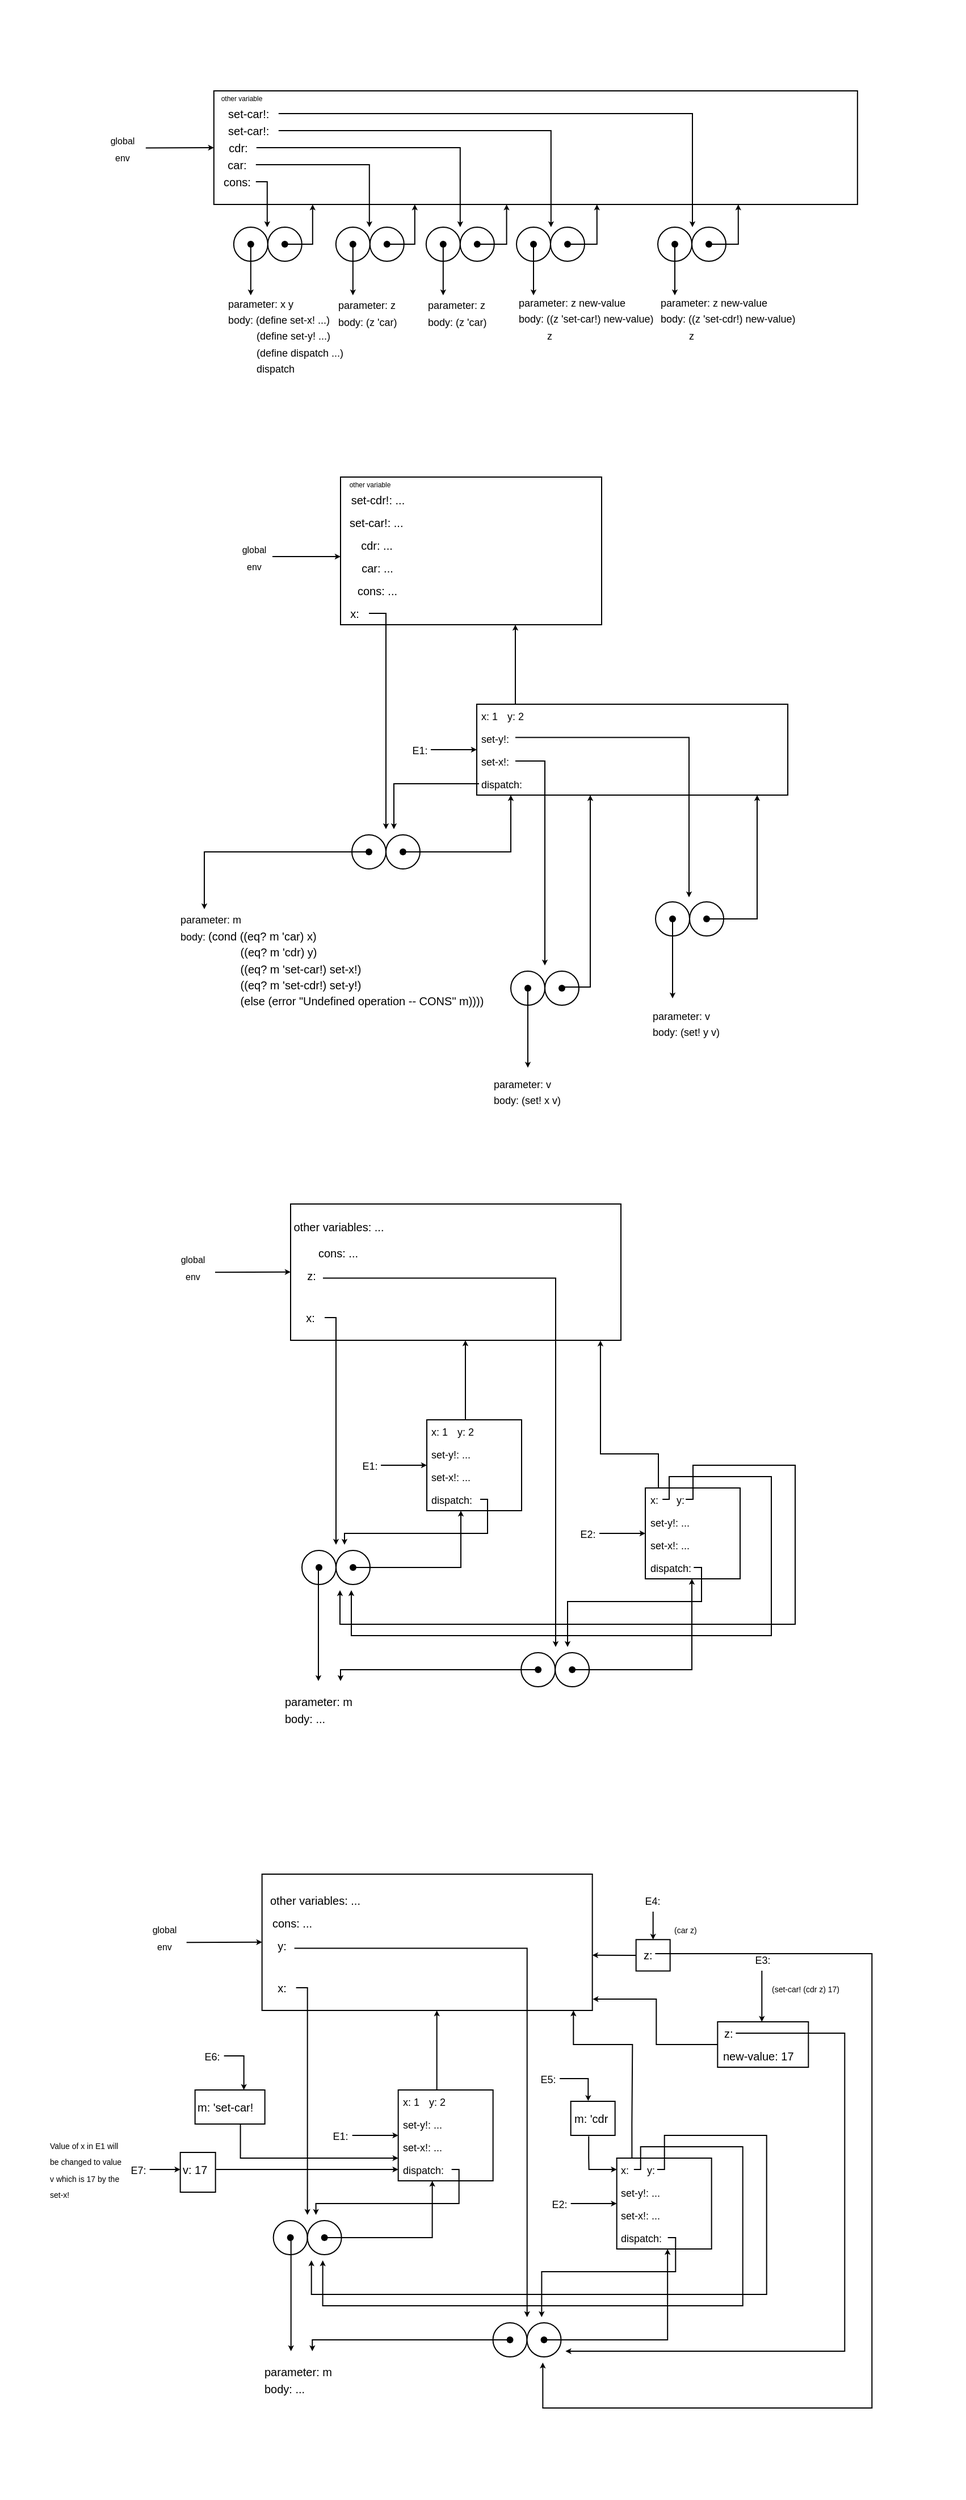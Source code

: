 <mxfile version="14.6.13" type="device"><diagram id="nDoqfh_KSqbZUfrgq73-" name="Page-1"><mxGraphModel dx="1301" dy="1173" grid="1" gridSize="10" guides="1" tooltips="1" connect="1" arrows="1" fold="1" page="1" pageScale="1" pageWidth="850" pageHeight="1100" math="0" shadow="0"><root><mxCell id="0"/><mxCell id="1" parent="0"/><mxCell id="c5mm661EXLhmjqFFWGCA-53" value="" style="rounded=0;whiteSpace=wrap;html=1;" parent="1" vertex="1"><mxGeometry x="188.41" y="80" width="567" height="100" as="geometry"/></mxCell><mxCell id="c5mm661EXLhmjqFFWGCA-54" value="" style="endArrow=classic;html=1;endSize=2;exitX=1;exitY=0.5;exitDx=0;exitDy=0;entryX=0;entryY=0.5;entryDx=0;entryDy=0;" parent="1" source="c5mm661EXLhmjqFFWGCA-104" target="c5mm661EXLhmjqFFWGCA-53" edge="1"><mxGeometry width="50" height="50" relative="1" as="geometry"><mxPoint x="128.41" y="140" as="sourcePoint"/><mxPoint x="178.41" y="140" as="targetPoint"/></mxGeometry></mxCell><mxCell id="c5mm661EXLhmjqFFWGCA-55" value="&lt;font style=&quot;font-size: 6px&quot;&gt;other variable&lt;/font&gt;" style="text;html=1;strokeColor=none;fillColor=none;align=center;verticalAlign=middle;whiteSpace=wrap;rounded=0;" parent="1" vertex="1"><mxGeometry x="188.41" y="80" width="50" height="10" as="geometry"/></mxCell><mxCell id="c5mm661EXLhmjqFFWGCA-104" value="&lt;font style=&quot;font-size: 8px&quot;&gt;global&lt;br&gt;env&lt;br&gt;&lt;/font&gt;" style="text;html=1;strokeColor=none;fillColor=none;align=center;verticalAlign=middle;whiteSpace=wrap;rounded=0;" parent="1" vertex="1"><mxGeometry x="88.41" y="119" width="40" height="22.5" as="geometry"/></mxCell><mxCell id="c5mm661EXLhmjqFFWGCA-106" value="" style="ellipse;whiteSpace=wrap;html=1;aspect=fixed;" parent="1" vertex="1"><mxGeometry x="205.91" y="200" width="30" height="30" as="geometry"/></mxCell><mxCell id="c5mm661EXLhmjqFFWGCA-107" value="" style="ellipse;whiteSpace=wrap;html=1;aspect=fixed;" parent="1" vertex="1"><mxGeometry x="235.91" y="200" width="30" height="30" as="geometry"/></mxCell><mxCell id="c5mm661EXLhmjqFFWGCA-108" value="" style="shape=waypoint;sketch=0;fillStyle=solid;size=6;pointerEvents=1;points=[];fillColor=none;resizable=0;rotatable=0;perimeter=centerPerimeter;snapToPoint=1;" parent="1" vertex="1"><mxGeometry x="200.91" y="195" width="40" height="40" as="geometry"/></mxCell><mxCell id="c5mm661EXLhmjqFFWGCA-109" value="" style="shape=waypoint;sketch=0;fillStyle=solid;size=6;pointerEvents=1;points=[];fillColor=none;resizable=0;rotatable=0;perimeter=centerPerimeter;snapToPoint=1;" parent="1" vertex="1"><mxGeometry x="230.91" y="195" width="40" height="40" as="geometry"/></mxCell><mxCell id="c5mm661EXLhmjqFFWGCA-110" value="" style="edgeStyle=segmentEdgeStyle;endArrow=classic;html=1;endSize=2;rounded=0;exitX=0.547;exitY=0.559;exitDx=0;exitDy=0;exitPerimeter=0;" parent="1" source="c5mm661EXLhmjqFFWGCA-108" edge="1"><mxGeometry width="50" height="50" relative="1" as="geometry"><mxPoint x="220.91" y="250" as="sourcePoint"/><mxPoint x="220.91" y="260" as="targetPoint"/></mxGeometry></mxCell><mxCell id="c5mm661EXLhmjqFFWGCA-111" value="" style="edgeStyle=segmentEdgeStyle;endArrow=classic;html=1;endSize=2;rounded=0;" parent="1" source="c5mm661EXLhmjqFFWGCA-109" edge="1"><mxGeometry width="50" height="50" relative="1" as="geometry"><mxPoint x="270.91" y="210" as="sourcePoint"/><mxPoint x="275.41" y="180" as="targetPoint"/><Array as="points"><mxPoint x="275.41" y="215"/><mxPoint x="275.41" y="180"/></Array></mxGeometry></mxCell><mxCell id="c5mm661EXLhmjqFFWGCA-112" value="&lt;font style=&quot;font-size: 9px&quot;&gt;parameter: x y&lt;br&gt;&lt;span&gt;body: &lt;/span&gt;(define set-x! ...)&lt;br&gt;&amp;nbsp; &amp;nbsp; &amp;nbsp; &amp;nbsp; &amp;nbsp; (define set-y! ...)&lt;br&gt;&amp;nbsp; &amp;nbsp; &amp;nbsp; &amp;nbsp; &amp;nbsp; (define dispatch ...)&lt;br&gt;&amp;nbsp; &amp;nbsp; &amp;nbsp; &amp;nbsp; &amp;nbsp; dispatch&lt;/font&gt;&lt;font style=&quot;font-size: 9px&quot;&gt;&lt;br&gt;&lt;/font&gt;" style="text;html=1;strokeColor=none;fillColor=none;align=left;verticalAlign=middle;whiteSpace=wrap;rounded=0;" parent="1" vertex="1"><mxGeometry x="198.91" y="260" width="109.5" height="70" as="geometry"/></mxCell><mxCell id="GBM8hqE3Q7ieSHMQii32-75" value="&lt;font&gt;&lt;font size=&quot;1&quot;&gt;cons:&lt;/font&gt;&lt;br&gt;&lt;/font&gt;" style="text;html=1;strokeColor=none;fillColor=none;align=center;verticalAlign=middle;whiteSpace=wrap;rounded=0;" parent="1" vertex="1"><mxGeometry x="193.41" y="150" width="32" height="20" as="geometry"/></mxCell><mxCell id="GBM8hqE3Q7ieSHMQii32-76" value="" style="edgeStyle=segmentEdgeStyle;endArrow=classic;html=1;rounded=0;endSize=2;exitX=1;exitY=0.5;exitDx=0;exitDy=0;" parent="1" source="GBM8hqE3Q7ieSHMQii32-75" edge="1"><mxGeometry width="50" height="50" relative="1" as="geometry"><mxPoint x="238.41" y="132.5" as="sourcePoint"/><mxPoint x="235.41" y="200" as="targetPoint"/><Array as="points"><mxPoint x="235.41" y="160"/><mxPoint x="235.41" y="200"/></Array></mxGeometry></mxCell><mxCell id="FgAcDfrpvYpwmWsO5UPI-181" value="&amp;nbsp;" style="text;html=1;strokeColor=none;fillColor=none;align=center;verticalAlign=middle;whiteSpace=wrap;rounded=0;" parent="1" vertex="1"><mxGeometry x="810" y="1200" width="40" height="20" as="geometry"/></mxCell><mxCell id="FgAcDfrpvYpwmWsO5UPI-182" value="&amp;nbsp;" style="text;html=1;strokeColor=none;fillColor=none;align=center;verticalAlign=middle;whiteSpace=wrap;rounded=0;" parent="1" vertex="1"><mxGeometry x="388" y="2180" width="40" height="20" as="geometry"/></mxCell><mxCell id="FgAcDfrpvYpwmWsO5UPI-183" value="&amp;nbsp;" style="text;html=1;strokeColor=none;fillColor=none;align=center;verticalAlign=middle;whiteSpace=wrap;rounded=0;" parent="1" vertex="1"><mxGeometry x="385" width="40" height="20" as="geometry"/></mxCell><mxCell id="FgAcDfrpvYpwmWsO5UPI-343" value="" style="rounded=0;whiteSpace=wrap;html=1;" parent="1" vertex="1"><mxGeometry x="300" y="420" width="230" height="130" as="geometry"/></mxCell><mxCell id="FgAcDfrpvYpwmWsO5UPI-344" value="" style="endArrow=classic;html=1;endSize=2;exitX=1;exitY=0.5;exitDx=0;exitDy=0;rounded=0;" parent="1" edge="1"><mxGeometry width="50" height="50" relative="1" as="geometry"><mxPoint x="240" y="490" as="sourcePoint"/><mxPoint x="300" y="490" as="targetPoint"/><Array as="points"><mxPoint x="280" y="490"/></Array></mxGeometry></mxCell><mxCell id="FgAcDfrpvYpwmWsO5UPI-345" value="&lt;font style=&quot;font-size: 6px&quot;&gt;other variable&lt;/font&gt;" style="text;html=1;strokeColor=none;fillColor=none;align=center;verticalAlign=middle;whiteSpace=wrap;rounded=0;" parent="1" vertex="1"><mxGeometry x="301" y="420" width="50" height="10" as="geometry"/></mxCell><mxCell id="FgAcDfrpvYpwmWsO5UPI-346" value="&lt;font style=&quot;font-size: 8px&quot;&gt;global&lt;br&gt;env&lt;br&gt;&lt;/font&gt;" style="text;html=1;strokeColor=none;fillColor=none;align=center;verticalAlign=middle;whiteSpace=wrap;rounded=0;" parent="1" vertex="1"><mxGeometry x="204" y="480" width="40" height="20" as="geometry"/></mxCell><mxCell id="FgAcDfrpvYpwmWsO5UPI-348" value="" style="ellipse;whiteSpace=wrap;html=1;aspect=fixed;" parent="1" vertex="1"><mxGeometry x="310" y="735" width="30" height="30" as="geometry"/></mxCell><mxCell id="FgAcDfrpvYpwmWsO5UPI-349" value="" style="ellipse;whiteSpace=wrap;html=1;aspect=fixed;" parent="1" vertex="1"><mxGeometry x="340" y="735" width="30" height="30" as="geometry"/></mxCell><mxCell id="FgAcDfrpvYpwmWsO5UPI-350" value="" style="shape=waypoint;sketch=0;fillStyle=solid;size=6;pointerEvents=1;points=[];fillColor=none;resizable=0;rotatable=0;perimeter=centerPerimeter;snapToPoint=1;" parent="1" vertex="1"><mxGeometry x="305" y="730" width="40" height="40" as="geometry"/></mxCell><mxCell id="FgAcDfrpvYpwmWsO5UPI-351" value="" style="shape=waypoint;sketch=0;fillStyle=solid;size=6;pointerEvents=1;points=[];fillColor=none;resizable=0;rotatable=0;perimeter=centerPerimeter;snapToPoint=1;" parent="1" vertex="1"><mxGeometry x="335" y="730" width="40" height="40" as="geometry"/></mxCell><mxCell id="FgAcDfrpvYpwmWsO5UPI-352" value="" style="edgeStyle=segmentEdgeStyle;endArrow=classic;html=1;endSize=2;rounded=0;exitX=0.547;exitY=0.559;exitDx=0;exitDy=0;exitPerimeter=0;entryX=0.083;entryY=0.005;entryDx=0;entryDy=0;entryPerimeter=0;" parent="1" source="FgAcDfrpvYpwmWsO5UPI-350" target="FgAcDfrpvYpwmWsO5UPI-354" edge="1"><mxGeometry width="50" height="50" relative="1" as="geometry"><mxPoint x="325" y="785" as="sourcePoint"/><mxPoint x="181" y="780" as="targetPoint"/><Array as="points"><mxPoint x="180" y="750"/></Array></mxGeometry></mxCell><mxCell id="FgAcDfrpvYpwmWsO5UPI-353" value="" style="edgeStyle=segmentEdgeStyle;endArrow=classic;html=1;endSize=2;rounded=0;entryX=0.622;entryY=1;entryDx=0;entryDy=0;entryPerimeter=0;" parent="1" source="FgAcDfrpvYpwmWsO5UPI-351" target="FgAcDfrpvYpwmWsO5UPI-390" edge="1"><mxGeometry width="50" height="50" relative="1" as="geometry"><mxPoint x="415" y="580" as="sourcePoint"/><mxPoint x="450" y="690" as="targetPoint"/><Array as="points"><mxPoint x="450" y="750"/></Array></mxGeometry></mxCell><mxCell id="FgAcDfrpvYpwmWsO5UPI-354" value="&lt;font style=&quot;font-size: 9px&quot;&gt;parameter: m&lt;br&gt;&lt;span&gt;body:&amp;nbsp;&lt;/span&gt;&lt;/font&gt;&lt;font&gt;&lt;font size=&quot;1&quot;&gt;(cond ((eq? m 'car) x)&lt;br&gt;&amp;nbsp; &amp;nbsp; &amp;nbsp; &amp;nbsp; &amp;nbsp; &amp;nbsp; &amp;nbsp; &amp;nbsp; &amp;nbsp; &amp;nbsp;((eq? m 'cdr) y)&lt;br&gt;&lt;/font&gt;&lt;span style=&quot;font-size: x-small&quot;&gt;&amp;nbsp; &amp;nbsp; &amp;nbsp; &amp;nbsp; &amp;nbsp; &amp;nbsp; &amp;nbsp; &amp;nbsp; &amp;nbsp; &amp;nbsp;&lt;/span&gt;&lt;font size=&quot;1&quot;&gt;((eq? m 'set-car!) set-x!) &lt;br&gt;&lt;/font&gt;&lt;span style=&quot;font-size: x-small&quot;&gt;&amp;nbsp; &amp;nbsp; &amp;nbsp; &amp;nbsp; &amp;nbsp; &amp;nbsp; &amp;nbsp; &amp;nbsp; &amp;nbsp; &amp;nbsp;&lt;/span&gt;&lt;font size=&quot;1&quot;&gt;((eq? m 'set-cdr!) set-y!)&lt;br&gt;&lt;/font&gt;&lt;span style=&quot;font-size: x-small&quot;&gt;&amp;nbsp; &amp;nbsp; &amp;nbsp; &amp;nbsp; &amp;nbsp; &amp;nbsp; &amp;nbsp; &amp;nbsp; &amp;nbsp; &amp;nbsp;&lt;/span&gt;&lt;font size=&quot;1&quot;&gt;(else (error &quot;Undefined operation -- CONS&quot; m))))&lt;/font&gt;&lt;br&gt;&lt;/font&gt;" style="text;html=1;strokeColor=none;fillColor=none;align=left;verticalAlign=middle;whiteSpace=wrap;rounded=0;" parent="1" vertex="1"><mxGeometry x="157" y="800" width="277" height="90" as="geometry"/></mxCell><mxCell id="FgAcDfrpvYpwmWsO5UPI-355" value="&lt;font&gt;&lt;font size=&quot;1&quot;&gt;x:&lt;/font&gt;&lt;br&gt;&lt;/font&gt;" style="text;html=1;strokeColor=none;fillColor=none;align=center;verticalAlign=middle;whiteSpace=wrap;rounded=0;" parent="1" vertex="1"><mxGeometry x="300" y="530" width="25" height="20" as="geometry"/></mxCell><mxCell id="FgAcDfrpvYpwmWsO5UPI-356" value="" style="edgeStyle=segmentEdgeStyle;endArrow=classic;html=1;rounded=0;endSize=2;exitX=1;exitY=0.5;exitDx=0;exitDy=0;" parent="1" source="FgAcDfrpvYpwmWsO5UPI-355" edge="1"><mxGeometry width="50" height="50" relative="1" as="geometry"><mxPoint x="350" y="502.5" as="sourcePoint"/><mxPoint x="340" y="730" as="targetPoint"/><Array as="points"><mxPoint x="340" y="540"/></Array></mxGeometry></mxCell><mxCell id="FgAcDfrpvYpwmWsO5UPI-358" value="" style="rounded=0;whiteSpace=wrap;html=1;align=left;" parent="1" vertex="1"><mxGeometry x="420" y="620" width="274" height="80" as="geometry"/></mxCell><mxCell id="FgAcDfrpvYpwmWsO5UPI-359" value="&lt;font style=&quot;font-size: 9px&quot;&gt;E1:&lt;/font&gt;" style="text;html=1;strokeColor=none;fillColor=none;align=center;verticalAlign=middle;whiteSpace=wrap;rounded=0;" parent="1" vertex="1"><mxGeometry x="359.5" y="650" width="20" height="20" as="geometry"/></mxCell><mxCell id="FgAcDfrpvYpwmWsO5UPI-360" value="" style="endArrow=classic;html=1;endSize=2;exitX=1;exitY=0.5;exitDx=0;exitDy=0;entryX=0;entryY=0.5;entryDx=0;entryDy=0;" parent="1" source="FgAcDfrpvYpwmWsO5UPI-359" target="FgAcDfrpvYpwmWsO5UPI-358" edge="1"><mxGeometry width="50" height="50" relative="1" as="geometry"><mxPoint x="625" y="700" as="sourcePoint"/><mxPoint x="675" y="650" as="targetPoint"/></mxGeometry></mxCell><mxCell id="FgAcDfrpvYpwmWsO5UPI-361" value="" style="edgeStyle=segmentEdgeStyle;endArrow=classic;html=1;endSize=2;rounded=0;exitX=1;exitY=0.461;exitDx=0;exitDy=0;exitPerimeter=0;" parent="1" source="8YKu1rerRHOiKVlQ0skw-48" edge="1"><mxGeometry width="50" height="50" relative="1" as="geometry"><mxPoint x="472" y="650" as="sourcePoint"/><mxPoint x="607" y="790" as="targetPoint"/><Array as="points"><mxPoint x="607" y="649"/></Array></mxGeometry></mxCell><mxCell id="FgAcDfrpvYpwmWsO5UPI-362" value="&lt;font style=&quot;font-size: 9px&quot;&gt;x: 1&lt;/font&gt;" style="text;html=1;strokeColor=none;fillColor=none;align=left;verticalAlign=middle;whiteSpace=wrap;rounded=0;" parent="1" vertex="1"><mxGeometry x="422" y="620" width="22" height="20" as="geometry"/></mxCell><mxCell id="FgAcDfrpvYpwmWsO5UPI-364" value="" style="ellipse;whiteSpace=wrap;html=1;aspect=fixed;" parent="1" vertex="1"><mxGeometry x="577.5" y="794" width="30" height="30" as="geometry"/></mxCell><mxCell id="FgAcDfrpvYpwmWsO5UPI-365" value="" style="ellipse;whiteSpace=wrap;html=1;aspect=fixed;" parent="1" vertex="1"><mxGeometry x="607.5" y="794" width="30" height="30" as="geometry"/></mxCell><mxCell id="FgAcDfrpvYpwmWsO5UPI-366" value="" style="shape=waypoint;sketch=0;fillStyle=solid;size=6;pointerEvents=1;points=[];fillColor=none;resizable=0;rotatable=0;perimeter=centerPerimeter;snapToPoint=1;" parent="1" vertex="1"><mxGeometry x="572.5" y="789" width="40" height="40" as="geometry"/></mxCell><mxCell id="FgAcDfrpvYpwmWsO5UPI-367" value="" style="shape=waypoint;sketch=0;fillStyle=solid;size=6;pointerEvents=1;points=[];fillColor=none;resizable=0;rotatable=0;perimeter=centerPerimeter;snapToPoint=1;" parent="1" vertex="1"><mxGeometry x="602.5" y="789" width="40" height="40" as="geometry"/></mxCell><mxCell id="FgAcDfrpvYpwmWsO5UPI-368" value="" style="edgeStyle=segmentEdgeStyle;endArrow=classic;html=1;endSize=2;rounded=0;exitX=0.547;exitY=0.559;exitDx=0;exitDy=0;exitPerimeter=0;" parent="1" source="FgAcDfrpvYpwmWsO5UPI-366" edge="1"><mxGeometry width="50" height="50" relative="1" as="geometry"><mxPoint x="592.5" y="844" as="sourcePoint"/><mxPoint x="592.5" y="879.0" as="targetPoint"/><Array as="points"><mxPoint x="592.5" y="849"/><mxPoint x="592.5" y="849"/></Array></mxGeometry></mxCell><mxCell id="FgAcDfrpvYpwmWsO5UPI-370" value="" style="edgeStyle=segmentEdgeStyle;endArrow=classic;html=1;endSize=2;rounded=0;" parent="1" source="FgAcDfrpvYpwmWsO5UPI-367" edge="1"><mxGeometry width="50" height="50" relative="1" as="geometry"><mxPoint x="690" y="820" as="sourcePoint"/><mxPoint x="667" y="700" as="targetPoint"/><Array as="points"><mxPoint x="667" y="809"/></Array></mxGeometry></mxCell><mxCell id="FgAcDfrpvYpwmWsO5UPI-371" value="&lt;span style=&quot;font-size: 9px&quot;&gt;set-x!:&amp;nbsp;&lt;/span&gt;" style="text;html=1;strokeColor=none;fillColor=none;align=left;verticalAlign=middle;whiteSpace=wrap;rounded=0;" parent="1" vertex="1"><mxGeometry x="422" y="660" width="32" height="20" as="geometry"/></mxCell><mxCell id="FgAcDfrpvYpwmWsO5UPI-372" value="" style="edgeStyle=segmentEdgeStyle;endArrow=classic;html=1;endSize=2;rounded=0;exitX=1;exitY=0.5;exitDx=0;exitDy=0;" parent="1" source="FgAcDfrpvYpwmWsO5UPI-371" edge="1"><mxGeometry width="50" height="50" relative="1" as="geometry"><mxPoint x="460" y="670" as="sourcePoint"/><mxPoint x="480" y="850" as="targetPoint"/><Array as="points"><mxPoint x="480" y="670"/></Array></mxGeometry></mxCell><mxCell id="FgAcDfrpvYpwmWsO5UPI-373" value="" style="ellipse;whiteSpace=wrap;html=1;aspect=fixed;" parent="1" vertex="1"><mxGeometry x="450" y="855" width="30" height="30" as="geometry"/></mxCell><mxCell id="FgAcDfrpvYpwmWsO5UPI-374" value="" style="ellipse;whiteSpace=wrap;html=1;aspect=fixed;" parent="1" vertex="1"><mxGeometry x="480" y="855" width="30" height="30" as="geometry"/></mxCell><mxCell id="FgAcDfrpvYpwmWsO5UPI-375" value="" style="shape=waypoint;sketch=0;fillStyle=solid;size=6;pointerEvents=1;points=[];fillColor=none;resizable=0;rotatable=0;perimeter=centerPerimeter;snapToPoint=1;" parent="1" vertex="1"><mxGeometry x="445" y="850" width="40" height="40" as="geometry"/></mxCell><mxCell id="FgAcDfrpvYpwmWsO5UPI-376" value="" style="shape=waypoint;sketch=0;fillStyle=solid;size=6;pointerEvents=1;points=[];fillColor=none;resizable=0;rotatable=0;perimeter=centerPerimeter;snapToPoint=1;" parent="1" vertex="1"><mxGeometry x="475" y="850" width="40" height="40" as="geometry"/></mxCell><mxCell id="FgAcDfrpvYpwmWsO5UPI-377" value="" style="edgeStyle=segmentEdgeStyle;endArrow=classic;html=1;endSize=2;rounded=0;exitX=0.547;exitY=0.559;exitDx=0;exitDy=0;exitPerimeter=0;" parent="1" source="FgAcDfrpvYpwmWsO5UPI-375" edge="1"><mxGeometry width="50" height="50" relative="1" as="geometry"><mxPoint x="465" y="905" as="sourcePoint"/><mxPoint x="465" y="940" as="targetPoint"/><Array as="points"><mxPoint x="465" y="910"/><mxPoint x="465" y="910"/></Array></mxGeometry></mxCell><mxCell id="FgAcDfrpvYpwmWsO5UPI-378" value="&lt;font style=&quot;color: rgb(0 , 0 , 0) ; font-family: &amp;#34;helvetica&amp;#34; ; font-style: normal ; font-weight: normal ; letter-spacing: normal ; text-align: left ; text-indent: 0px ; text-transform: none ; word-spacing: 0px ; text-decoration: none ; font-size: 9px&quot;&gt;parameter: v&lt;br&gt;&lt;span&gt;body:&lt;span class=&quot;Apple-converted-space&quot;&gt;&amp;nbsp;&lt;/span&gt;&lt;/span&gt;&lt;/font&gt;&lt;span style=&quot;font-size: 9px&quot;&gt;(set! x v)&lt;/span&gt;" style="text;whiteSpace=wrap;html=1;" parent="1" vertex="1"><mxGeometry x="432.59" y="940" width="69" height="40" as="geometry"/></mxCell><mxCell id="FgAcDfrpvYpwmWsO5UPI-379" value="" style="edgeStyle=segmentEdgeStyle;endArrow=classic;html=1;endSize=2;rounded=0;" parent="1" source="FgAcDfrpvYpwmWsO5UPI-376" target="FgAcDfrpvYpwmWsO5UPI-358" edge="1"><mxGeometry width="50" height="50" relative="1" as="geometry"><mxPoint x="515" y="869" as="sourcePoint"/><mxPoint x="520" y="700" as="targetPoint"/><Array as="points"><mxPoint x="495" y="869"/><mxPoint x="520" y="869"/></Array></mxGeometry></mxCell><mxCell id="FgAcDfrpvYpwmWsO5UPI-390" value="&lt;span style=&quot;font-size: 9px&quot;&gt;dispatch:&lt;/span&gt;" style="text;html=1;strokeColor=none;fillColor=none;align=left;verticalAlign=middle;whiteSpace=wrap;rounded=0;" parent="1" vertex="1"><mxGeometry x="422" y="680" width="45" height="20" as="geometry"/></mxCell><mxCell id="FgAcDfrpvYpwmWsO5UPI-391" value="" style="edgeStyle=segmentEdgeStyle;endArrow=classic;html=1;rounded=0;endSize=2;exitX=0;exitY=0.5;exitDx=0;exitDy=0;" parent="1" source="FgAcDfrpvYpwmWsO5UPI-390" edge="1"><mxGeometry width="50" height="50" relative="1" as="geometry"><mxPoint x="407" y="690" as="sourcePoint"/><mxPoint x="347" y="730" as="targetPoint"/><Array as="points"><mxPoint x="347" y="690"/></Array></mxGeometry></mxCell><mxCell id="FgAcDfrpvYpwmWsO5UPI-497" value="&lt;div style=&quot;text-align: left&quot;&gt;&lt;font face=&quot;helvetica&quot;&gt;&amp;nbsp;&lt;/font&gt;&lt;/div&gt;" style="text;html=1;strokeColor=none;fillColor=none;align=center;verticalAlign=middle;whiteSpace=wrap;rounded=0;" parent="1" vertex="1"><mxGeometry x="820" y="1090.5" width="30" height="20" as="geometry"/></mxCell><mxCell id="8YKu1rerRHOiKVlQ0skw-3" value="&lt;font&gt;&lt;font size=&quot;1&quot;&gt;car:&lt;/font&gt;&lt;br&gt;&lt;/font&gt;" style="text;html=1;strokeColor=none;fillColor=none;align=center;verticalAlign=middle;whiteSpace=wrap;rounded=0;" parent="1" vertex="1"><mxGeometry x="193.41" y="135" width="32" height="20" as="geometry"/></mxCell><mxCell id="8YKu1rerRHOiKVlQ0skw-4" value="" style="edgeStyle=segmentEdgeStyle;endArrow=classic;html=1;rounded=0;endSize=2;exitX=1;exitY=0.5;exitDx=0;exitDy=0;" parent="1" source="8YKu1rerRHOiKVlQ0skw-3" edge="1"><mxGeometry width="50" height="50" relative="1" as="geometry"><mxPoint x="238.41" y="117.5" as="sourcePoint"/><mxPoint x="325.41" y="200" as="targetPoint"/><Array as="points"><mxPoint x="325.41" y="145"/><mxPoint x="325.41" y="200"/></Array></mxGeometry></mxCell><mxCell id="8YKu1rerRHOiKVlQ0skw-12" value="" style="ellipse;whiteSpace=wrap;html=1;aspect=fixed;" parent="1" vertex="1"><mxGeometry x="295.91" y="200" width="30" height="30" as="geometry"/></mxCell><mxCell id="8YKu1rerRHOiKVlQ0skw-13" value="" style="ellipse;whiteSpace=wrap;html=1;aspect=fixed;" parent="1" vertex="1"><mxGeometry x="325.91" y="200" width="30" height="30" as="geometry"/></mxCell><mxCell id="8YKu1rerRHOiKVlQ0skw-14" value="" style="shape=waypoint;sketch=0;fillStyle=solid;size=6;pointerEvents=1;points=[];fillColor=none;resizable=0;rotatable=0;perimeter=centerPerimeter;snapToPoint=1;" parent="1" vertex="1"><mxGeometry x="290.91" y="195" width="40" height="40" as="geometry"/></mxCell><mxCell id="8YKu1rerRHOiKVlQ0skw-15" value="" style="shape=waypoint;sketch=0;fillStyle=solid;size=6;pointerEvents=1;points=[];fillColor=none;resizable=0;rotatable=0;perimeter=centerPerimeter;snapToPoint=1;" parent="1" vertex="1"><mxGeometry x="320.91" y="195" width="40" height="40" as="geometry"/></mxCell><mxCell id="8YKu1rerRHOiKVlQ0skw-16" value="" style="edgeStyle=segmentEdgeStyle;endArrow=classic;html=1;endSize=2;rounded=0;exitX=0.547;exitY=0.559;exitDx=0;exitDy=0;exitPerimeter=0;" parent="1" source="8YKu1rerRHOiKVlQ0skw-14" edge="1"><mxGeometry width="50" height="50" relative="1" as="geometry"><mxPoint x="310.91" y="250" as="sourcePoint"/><mxPoint x="310.91" y="260" as="targetPoint"/></mxGeometry></mxCell><mxCell id="8YKu1rerRHOiKVlQ0skw-17" value="" style="edgeStyle=segmentEdgeStyle;endArrow=classic;html=1;endSize=2;rounded=0;" parent="1" source="8YKu1rerRHOiKVlQ0skw-15" edge="1"><mxGeometry width="50" height="50" relative="1" as="geometry"><mxPoint x="360.91" y="210" as="sourcePoint"/><mxPoint x="365.41" y="180" as="targetPoint"/><Array as="points"><mxPoint x="365.41" y="215"/><mxPoint x="365.41" y="180"/></Array></mxGeometry></mxCell><mxCell id="8YKu1rerRHOiKVlQ0skw-18" value="&lt;font style=&quot;font-size: 9px&quot;&gt;parameter: z&lt;br&gt;&lt;span&gt;body: (z 'car)&lt;/span&gt;&lt;/font&gt;&lt;font style=&quot;font-size: 9px&quot;&gt;&lt;br&gt;&lt;/font&gt;" style="text;html=1;strokeColor=none;fillColor=none;align=left;verticalAlign=middle;whiteSpace=wrap;rounded=0;" parent="1" vertex="1"><mxGeometry x="295.91" y="260" width="59.5" height="30" as="geometry"/></mxCell><mxCell id="8YKu1rerRHOiKVlQ0skw-19" value="" style="ellipse;whiteSpace=wrap;html=1;aspect=fixed;" parent="1" vertex="1"><mxGeometry x="375.41" y="200" width="30" height="30" as="geometry"/></mxCell><mxCell id="8YKu1rerRHOiKVlQ0skw-20" value="" style="ellipse;whiteSpace=wrap;html=1;aspect=fixed;" parent="1" vertex="1"><mxGeometry x="405.41" y="200" width="30" height="30" as="geometry"/></mxCell><mxCell id="8YKu1rerRHOiKVlQ0skw-22" value="" style="shape=waypoint;sketch=0;fillStyle=solid;size=6;pointerEvents=1;points=[];fillColor=none;resizable=1;rotatable=0;perimeter=centerPerimeter;snapToPoint=1;resizeWidth=1;resizeHeight=1;" parent="1" vertex="1"><mxGeometry x="410.91" y="205" width="19" height="20" as="geometry"/></mxCell><mxCell id="8YKu1rerRHOiKVlQ0skw-23" value="" style="edgeStyle=segmentEdgeStyle;endArrow=classic;html=1;endSize=2;rounded=0;exitX=0.547;exitY=0.559;exitDx=0;exitDy=0;exitPerimeter=0;" parent="1" edge="1"><mxGeometry width="50" height="50" relative="1" as="geometry"><mxPoint x="390.41" y="215" as="sourcePoint"/><mxPoint x="390.41" y="260" as="targetPoint"/></mxGeometry></mxCell><mxCell id="8YKu1rerRHOiKVlQ0skw-24" value="" style="edgeStyle=segmentEdgeStyle;endArrow=classic;html=1;endSize=2;rounded=0;" parent="1" source="8YKu1rerRHOiKVlQ0skw-22" edge="1"><mxGeometry width="50" height="50" relative="1" as="geometry"><mxPoint x="446.41" y="210" as="sourcePoint"/><mxPoint x="446.28" y="180" as="targetPoint"/><Array as="points"><mxPoint x="446.41" y="215"/></Array></mxGeometry></mxCell><mxCell id="8YKu1rerRHOiKVlQ0skw-25" value="&lt;font style=&quot;font-size: 9px&quot;&gt;parameter: z&lt;br&gt;&lt;span&gt;body:&amp;nbsp;&lt;/span&gt;&lt;/font&gt;&lt;font style=&quot;font-size: 9px&quot;&gt;(z 'car)&lt;br&gt;&lt;/font&gt;" style="text;html=1;strokeColor=none;fillColor=none;align=left;verticalAlign=middle;whiteSpace=wrap;rounded=0;" parent="1" vertex="1"><mxGeometry x="375.41" y="260" width="60" height="30" as="geometry"/></mxCell><mxCell id="8YKu1rerRHOiKVlQ0skw-26" value="&lt;font&gt;&lt;font size=&quot;1&quot;&gt;cdr:&lt;/font&gt;&lt;br&gt;&lt;/font&gt;" style="text;html=1;strokeColor=none;fillColor=none;align=center;verticalAlign=middle;whiteSpace=wrap;rounded=0;" parent="1" vertex="1"><mxGeometry x="193.91" y="120" width="32" height="20" as="geometry"/></mxCell><mxCell id="8YKu1rerRHOiKVlQ0skw-27" value="" style="edgeStyle=segmentEdgeStyle;endArrow=classic;html=1;rounded=0;endSize=2;exitX=1;exitY=0.5;exitDx=0;exitDy=0;" parent="1" source="8YKu1rerRHOiKVlQ0skw-26" edge="1"><mxGeometry width="50" height="50" relative="1" as="geometry"><mxPoint x="238.91" y="102.5" as="sourcePoint"/><mxPoint x="405.41" y="200" as="targetPoint"/><Array as="points"><mxPoint x="405.41" y="130"/></Array></mxGeometry></mxCell><mxCell id="8YKu1rerRHOiKVlQ0skw-28" value="" style="shape=waypoint;sketch=0;fillStyle=solid;size=6;pointerEvents=1;points=[];fillColor=none;resizable=1;rotatable=0;perimeter=centerPerimeter;snapToPoint=1;resizeWidth=1;resizeHeight=1;" parent="1" vertex="1"><mxGeometry x="380.91" y="205" width="19" height="20" as="geometry"/></mxCell><mxCell id="8YKu1rerRHOiKVlQ0skw-29" value="&lt;font&gt;&lt;font size=&quot;1&quot;&gt;set-car!:&amp;nbsp;&lt;/font&gt;&lt;br&gt;&lt;/font&gt;" style="text;html=1;strokeColor=none;fillColor=none;align=center;verticalAlign=middle;whiteSpace=wrap;rounded=0;" parent="1" vertex="1"><mxGeometry x="194.91" y="105" width="50.5" height="20" as="geometry"/></mxCell><mxCell id="8YKu1rerRHOiKVlQ0skw-30" value="" style="edgeStyle=segmentEdgeStyle;endArrow=classic;html=1;rounded=0;endSize=2;exitX=1;exitY=0.5;exitDx=0;exitDy=0;" parent="1" source="8YKu1rerRHOiKVlQ0skw-29" edge="1"><mxGeometry width="50" height="50" relative="1" as="geometry"><mxPoint x="239.91" y="87.5" as="sourcePoint"/><mxPoint x="485.41" y="200" as="targetPoint"/><Array as="points"><mxPoint x="485.41" y="115"/></Array></mxGeometry></mxCell><mxCell id="8YKu1rerRHOiKVlQ0skw-31" value="" style="ellipse;whiteSpace=wrap;html=1;aspect=fixed;" parent="1" vertex="1"><mxGeometry x="455.0" y="200" width="30" height="30" as="geometry"/></mxCell><mxCell id="8YKu1rerRHOiKVlQ0skw-32" value="" style="ellipse;whiteSpace=wrap;html=1;aspect=fixed;" parent="1" vertex="1"><mxGeometry x="485.0" y="200" width="30" height="30" as="geometry"/></mxCell><mxCell id="8YKu1rerRHOiKVlQ0skw-33" value="" style="shape=waypoint;sketch=0;fillStyle=solid;size=6;pointerEvents=1;points=[];fillColor=none;resizable=1;rotatable=0;perimeter=centerPerimeter;snapToPoint=1;resizeWidth=1;resizeHeight=1;" parent="1" vertex="1"><mxGeometry x="490.5" y="205" width="19" height="20" as="geometry"/></mxCell><mxCell id="8YKu1rerRHOiKVlQ0skw-34" value="" style="edgeStyle=segmentEdgeStyle;endArrow=classic;html=1;endSize=2;rounded=0;exitX=0.547;exitY=0.559;exitDx=0;exitDy=0;exitPerimeter=0;" parent="1" edge="1"><mxGeometry width="50" height="50" relative="1" as="geometry"><mxPoint x="470.0" y="215" as="sourcePoint"/><mxPoint x="470.0" y="260" as="targetPoint"/></mxGeometry></mxCell><mxCell id="8YKu1rerRHOiKVlQ0skw-35" value="" style="edgeStyle=segmentEdgeStyle;endArrow=classic;html=1;endSize=2;rounded=0;" parent="1" source="8YKu1rerRHOiKVlQ0skw-33" edge="1"><mxGeometry width="50" height="50" relative="1" as="geometry"><mxPoint x="526" y="210" as="sourcePoint"/><mxPoint x="525.87" y="180" as="targetPoint"/><Array as="points"><mxPoint x="526" y="215"/></Array></mxGeometry></mxCell><mxCell id="8YKu1rerRHOiKVlQ0skw-36" value="&lt;font style=&quot;font-size: 9px&quot;&gt;parameter: z new-value&lt;br&gt;&lt;span&gt;body: (&lt;/span&gt;&lt;/font&gt;&lt;font style=&quot;font-size: 9px&quot;&gt;(z 'set-car!) new-value)&lt;br&gt;&amp;nbsp; &amp;nbsp; &amp;nbsp; &amp;nbsp; &amp;nbsp; z&lt;br&gt;&lt;/font&gt;" style="text;html=1;strokeColor=none;fillColor=none;align=left;verticalAlign=middle;whiteSpace=wrap;rounded=0;" parent="1" vertex="1"><mxGeometry x="455" y="260" width="130.41" height="40" as="geometry"/></mxCell><mxCell id="8YKu1rerRHOiKVlQ0skw-37" value="" style="shape=waypoint;sketch=0;fillStyle=solid;size=6;pointerEvents=1;points=[];fillColor=none;resizable=1;rotatable=0;perimeter=centerPerimeter;snapToPoint=1;resizeWidth=1;resizeHeight=1;" parent="1" vertex="1"><mxGeometry x="460.5" y="205" width="19" height="20" as="geometry"/></mxCell><mxCell id="8YKu1rerRHOiKVlQ0skw-38" value="&lt;font&gt;&lt;font size=&quot;1&quot;&gt;set-car!:&amp;nbsp;&lt;/font&gt;&lt;br&gt;&lt;/font&gt;" style="text;html=1;strokeColor=none;fillColor=none;align=center;verticalAlign=middle;whiteSpace=wrap;rounded=0;" parent="1" vertex="1"><mxGeometry x="194.91" y="90" width="50.5" height="20" as="geometry"/></mxCell><mxCell id="8YKu1rerRHOiKVlQ0skw-39" value="" style="edgeStyle=segmentEdgeStyle;endArrow=classic;html=1;rounded=0;endSize=2;exitX=1;exitY=0.5;exitDx=0;exitDy=0;" parent="1" source="8YKu1rerRHOiKVlQ0skw-38" edge="1"><mxGeometry width="50" height="50" relative="1" as="geometry"><mxPoint x="239.91" y="72.5" as="sourcePoint"/><mxPoint x="610" y="200" as="targetPoint"/><Array as="points"><mxPoint x="610" y="100"/><mxPoint x="610" y="200"/></Array></mxGeometry></mxCell><mxCell id="8YKu1rerRHOiKVlQ0skw-40" value="" style="ellipse;whiteSpace=wrap;html=1;aspect=fixed;" parent="1" vertex="1"><mxGeometry x="579.5" y="200" width="30" height="30" as="geometry"/></mxCell><mxCell id="8YKu1rerRHOiKVlQ0skw-41" value="" style="ellipse;whiteSpace=wrap;html=1;aspect=fixed;" parent="1" vertex="1"><mxGeometry x="609.5" y="200" width="30" height="30" as="geometry"/></mxCell><mxCell id="8YKu1rerRHOiKVlQ0skw-42" value="" style="shape=waypoint;sketch=0;fillStyle=solid;size=6;pointerEvents=1;points=[];fillColor=none;resizable=1;rotatable=0;perimeter=centerPerimeter;snapToPoint=1;resizeWidth=1;resizeHeight=1;" parent="1" vertex="1"><mxGeometry x="615" y="205" width="19" height="20" as="geometry"/></mxCell><mxCell id="8YKu1rerRHOiKVlQ0skw-43" value="" style="edgeStyle=segmentEdgeStyle;endArrow=classic;html=1;endSize=2;rounded=0;exitX=0.547;exitY=0.559;exitDx=0;exitDy=0;exitPerimeter=0;" parent="1" edge="1"><mxGeometry width="50" height="50" relative="1" as="geometry"><mxPoint x="594.5" y="215" as="sourcePoint"/><mxPoint x="594.5" y="260" as="targetPoint"/></mxGeometry></mxCell><mxCell id="8YKu1rerRHOiKVlQ0skw-44" value="" style="edgeStyle=segmentEdgeStyle;endArrow=classic;html=1;endSize=2;rounded=0;" parent="1" source="8YKu1rerRHOiKVlQ0skw-42" edge="1"><mxGeometry width="50" height="50" relative="1" as="geometry"><mxPoint x="650.5" y="210" as="sourcePoint"/><mxPoint x="650.37" y="180" as="targetPoint"/><Array as="points"><mxPoint x="650.5" y="215"/></Array></mxGeometry></mxCell><mxCell id="8YKu1rerRHOiKVlQ0skw-45" value="&lt;font style=&quot;font-size: 9px&quot;&gt;parameter: z new-value&lt;br&gt;&lt;span&gt;body: (&lt;/span&gt;&lt;/font&gt;&lt;font style=&quot;font-size: 9px&quot;&gt;(z 'set-cdr!) new-value)&lt;br&gt;&amp;nbsp; &amp;nbsp; &amp;nbsp; &amp;nbsp; &amp;nbsp; z&lt;br&gt;&lt;/font&gt;" style="text;html=1;strokeColor=none;fillColor=none;align=left;verticalAlign=middle;whiteSpace=wrap;rounded=0;" parent="1" vertex="1"><mxGeometry x="579.5" y="260" width="130.41" height="40" as="geometry"/></mxCell><mxCell id="8YKu1rerRHOiKVlQ0skw-46" value="" style="shape=waypoint;sketch=0;fillStyle=solid;size=6;pointerEvents=1;points=[];fillColor=none;resizable=1;rotatable=0;perimeter=centerPerimeter;snapToPoint=1;resizeWidth=1;resizeHeight=1;" parent="1" vertex="1"><mxGeometry x="585" y="205" width="19" height="20" as="geometry"/></mxCell><mxCell id="8YKu1rerRHOiKVlQ0skw-47" value="&lt;font style=&quot;font-size: 9px&quot;&gt;y: 2&lt;/font&gt;" style="text;html=1;strokeColor=none;fillColor=none;align=left;verticalAlign=middle;whiteSpace=wrap;rounded=0;" parent="1" vertex="1"><mxGeometry x="445" y="620" width="22" height="20" as="geometry"/></mxCell><mxCell id="8YKu1rerRHOiKVlQ0skw-48" value="&lt;span style=&quot;font-size: 9px&quot;&gt;set-y!:&amp;nbsp;&lt;/span&gt;" style="text;html=1;strokeColor=none;fillColor=none;align=left;verticalAlign=middle;whiteSpace=wrap;rounded=0;" parent="1" vertex="1"><mxGeometry x="422" y="640" width="32" height="20" as="geometry"/></mxCell><mxCell id="8YKu1rerRHOiKVlQ0skw-49" value="&lt;font style=&quot;color: rgb(0 , 0 , 0) ; font-family: &amp;#34;helvetica&amp;#34; ; font-style: normal ; font-weight: normal ; letter-spacing: normal ; text-align: left ; text-indent: 0px ; text-transform: none ; word-spacing: 0px ; text-decoration: none ; font-size: 9px&quot;&gt;parameter: v&lt;br&gt;&lt;span&gt;body:&lt;span class=&quot;Apple-converted-space&quot;&gt;&amp;nbsp;&lt;/span&gt;&lt;/span&gt;&lt;/font&gt;&lt;span style=&quot;font-size: 9px&quot;&gt;(set! y v)&lt;/span&gt;" style="text;whiteSpace=wrap;html=1;" parent="1" vertex="1"><mxGeometry x="572.5" y="880" width="69" height="40" as="geometry"/></mxCell><mxCell id="8YKu1rerRHOiKVlQ0skw-50" value="" style="endArrow=classic;html=1;endSize=2;" parent="1" edge="1"><mxGeometry width="50" height="50" relative="1" as="geometry"><mxPoint x="454" y="620" as="sourcePoint"/><mxPoint x="454" y="550" as="targetPoint"/></mxGeometry></mxCell><mxCell id="8YKu1rerRHOiKVlQ0skw-51" value="" style="rounded=0;whiteSpace=wrap;html=1;" parent="1" vertex="1"><mxGeometry x="256" y="1060" width="291" height="120" as="geometry"/></mxCell><mxCell id="8YKu1rerRHOiKVlQ0skw-52" value="" style="endArrow=classic;html=1;endSize=2;exitX=1;exitY=0.75;exitDx=0;exitDy=0;" parent="1" source="8YKu1rerRHOiKVlQ0skw-54" edge="1"><mxGeometry width="50" height="50" relative="1" as="geometry"><mxPoint x="206.5" y="1119.88" as="sourcePoint"/><mxPoint x="256" y="1119.88" as="targetPoint"/></mxGeometry></mxCell><mxCell id="8YKu1rerRHOiKVlQ0skw-53" value="&lt;font style=&quot;font-size: 10px&quot;&gt;other variables: ...&lt;/font&gt;" style="text;html=1;strokeColor=none;fillColor=none;align=center;verticalAlign=middle;whiteSpace=wrap;rounded=0;" parent="1" vertex="1"><mxGeometry x="257" y="1070" width="82.5" height="20" as="geometry"/></mxCell><mxCell id="8YKu1rerRHOiKVlQ0skw-54" value="&lt;font style=&quot;font-size: 8px&quot;&gt;global&lt;br&gt;env&lt;br&gt;&lt;/font&gt;" style="text;html=1;strokeColor=none;fillColor=none;align=center;verticalAlign=middle;whiteSpace=wrap;rounded=0;" parent="1" vertex="1"><mxGeometry x="150" y="1104.75" width="39.5" height="20.5" as="geometry"/></mxCell><mxCell id="8YKu1rerRHOiKVlQ0skw-55" value="" style="ellipse;whiteSpace=wrap;html=1;aspect=fixed;" parent="1" vertex="1"><mxGeometry x="266" y="1365" width="30" height="30" as="geometry"/></mxCell><mxCell id="8YKu1rerRHOiKVlQ0skw-56" value="" style="ellipse;whiteSpace=wrap;html=1;aspect=fixed;" parent="1" vertex="1"><mxGeometry x="296" y="1365" width="30" height="30" as="geometry"/></mxCell><mxCell id="8YKu1rerRHOiKVlQ0skw-59" value="" style="edgeStyle=segmentEdgeStyle;endArrow=classic;html=1;endSize=2;rounded=0;exitX=0.353;exitY=0.607;exitDx=0;exitDy=0;exitPerimeter=0;entryX=0.484;entryY=-0.001;entryDx=0;entryDy=0;entryPerimeter=0;" parent="1" target="8YKu1rerRHOiKVlQ0skw-61" edge="1"><mxGeometry width="50" height="50" relative="1" as="geometry"><mxPoint x="282" y="1380" as="sourcePoint"/><mxPoint x="283.5" y="1470" as="targetPoint"/><Array as="points"><mxPoint x="280.5" y="1380"/><mxPoint x="280.5" y="1480"/></Array></mxGeometry></mxCell><mxCell id="8YKu1rerRHOiKVlQ0skw-60" value="" style="edgeStyle=segmentEdgeStyle;endArrow=classic;html=1;endSize=2;rounded=0;entryX=0.622;entryY=1;entryDx=0;entryDy=0;entryPerimeter=0;" parent="1" target="8YKu1rerRHOiKVlQ0skw-85" edge="1"><mxGeometry width="50" height="50" relative="1" as="geometry"><mxPoint x="311" y="1380" as="sourcePoint"/><mxPoint x="406" y="1320" as="targetPoint"/><Array as="points"><mxPoint x="406" y="1380"/></Array></mxGeometry></mxCell><mxCell id="8YKu1rerRHOiKVlQ0skw-61" value="&lt;font&gt;&lt;font size=&quot;1&quot;&gt;parameter: m&lt;/font&gt;&lt;br&gt;&lt;font size=&quot;1&quot;&gt;body: ...&lt;/font&gt;&lt;/font&gt;&lt;font&gt;&lt;br&gt;&lt;/font&gt;" style="text;html=1;strokeColor=none;fillColor=none;align=left;verticalAlign=middle;whiteSpace=wrap;rounded=0;" parent="1" vertex="1"><mxGeometry x="248.5" y="1480" width="67" height="50" as="geometry"/></mxCell><mxCell id="8YKu1rerRHOiKVlQ0skw-62" value="&lt;font&gt;&lt;font size=&quot;1&quot;&gt;x:&lt;/font&gt;&lt;br&gt;&lt;/font&gt;" style="text;html=1;strokeColor=none;fillColor=none;align=center;verticalAlign=middle;whiteSpace=wrap;rounded=0;" parent="1" vertex="1"><mxGeometry x="261" y="1150" width="25" height="20" as="geometry"/></mxCell><mxCell id="8YKu1rerRHOiKVlQ0skw-63" value="" style="edgeStyle=segmentEdgeStyle;endArrow=classic;html=1;rounded=0;endSize=2;exitX=1;exitY=0.5;exitDx=0;exitDy=0;" parent="1" source="8YKu1rerRHOiKVlQ0skw-62" edge="1"><mxGeometry width="50" height="50" relative="1" as="geometry"><mxPoint x="306" y="1132.5" as="sourcePoint"/><mxPoint x="296" y="1360" as="targetPoint"/><Array as="points"><mxPoint x="296" y="1160"/><mxPoint x="296" y="1200"/></Array></mxGeometry></mxCell><mxCell id="8YKu1rerRHOiKVlQ0skw-64" value="&lt;font&gt;&lt;font style=&quot;font-size: 10px&quot;&gt;cons: ...&lt;/font&gt;&lt;br&gt;&lt;/font&gt;" style="text;html=1;strokeColor=none;fillColor=none;align=center;verticalAlign=middle;whiteSpace=wrap;rounded=0;" parent="1" vertex="1"><mxGeometry x="256" y="1093" width="83.5" height="20" as="geometry"/></mxCell><mxCell id="8YKu1rerRHOiKVlQ0skw-65" value="" style="rounded=0;whiteSpace=wrap;html=1;align=left;" parent="1" vertex="1"><mxGeometry x="376" y="1250" width="83.5" height="80" as="geometry"/></mxCell><mxCell id="8YKu1rerRHOiKVlQ0skw-66" value="&lt;font style=&quot;font-size: 9px&quot;&gt;E1:&lt;/font&gt;" style="text;html=1;strokeColor=none;fillColor=none;align=center;verticalAlign=middle;whiteSpace=wrap;rounded=0;" parent="1" vertex="1"><mxGeometry x="315.5" y="1280" width="20" height="20" as="geometry"/></mxCell><mxCell id="8YKu1rerRHOiKVlQ0skw-67" value="" style="endArrow=classic;html=1;endSize=2;exitX=1;exitY=0.5;exitDx=0;exitDy=0;entryX=0;entryY=0.5;entryDx=0;entryDy=0;" parent="1" source="8YKu1rerRHOiKVlQ0skw-66" target="8YKu1rerRHOiKVlQ0skw-65" edge="1"><mxGeometry width="50" height="50" relative="1" as="geometry"><mxPoint x="581" y="1330" as="sourcePoint"/><mxPoint x="631" y="1280" as="targetPoint"/></mxGeometry></mxCell><mxCell id="8YKu1rerRHOiKVlQ0skw-69" value="&lt;font style=&quot;font-size: 9px&quot;&gt;x: 1&lt;/font&gt;" style="text;html=1;strokeColor=none;fillColor=none;align=left;verticalAlign=middle;whiteSpace=wrap;rounded=0;" parent="1" vertex="1"><mxGeometry x="378" y="1250" width="22" height="20" as="geometry"/></mxCell><mxCell id="8YKu1rerRHOiKVlQ0skw-76" value="&lt;span style=&quot;font-size: 9px&quot;&gt;set-x!: ...&lt;/span&gt;" style="text;html=1;strokeColor=none;fillColor=none;align=left;verticalAlign=middle;whiteSpace=wrap;rounded=0;" parent="1" vertex="1"><mxGeometry x="378" y="1290" width="41.5" height="20" as="geometry"/></mxCell><mxCell id="8YKu1rerRHOiKVlQ0skw-85" value="&lt;span style=&quot;font-size: 9px&quot;&gt;dispatch:&lt;/span&gt;" style="text;html=1;strokeColor=none;fillColor=none;align=left;verticalAlign=middle;whiteSpace=wrap;rounded=0;" parent="1" vertex="1"><mxGeometry x="378" y="1310" width="45" height="20" as="geometry"/></mxCell><mxCell id="8YKu1rerRHOiKVlQ0skw-86" value="" style="edgeStyle=segmentEdgeStyle;endArrow=classic;html=1;rounded=0;endSize=2;exitX=1;exitY=0.5;exitDx=0;exitDy=0;" parent="1" source="8YKu1rerRHOiKVlQ0skw-85" edge="1"><mxGeometry width="50" height="50" relative="1" as="geometry"><mxPoint x="429.5" y="1320" as="sourcePoint"/><mxPoint x="303.5" y="1360" as="targetPoint"/><Array as="points"><mxPoint x="429.5" y="1320"/><mxPoint x="429.5" y="1350"/><mxPoint x="303.5" y="1350"/></Array></mxGeometry></mxCell><mxCell id="8YKu1rerRHOiKVlQ0skw-87" value="&lt;font style=&quot;font-size: 9px&quot;&gt;y: 2&lt;/font&gt;" style="text;html=1;strokeColor=none;fillColor=none;align=left;verticalAlign=middle;whiteSpace=wrap;rounded=0;" parent="1" vertex="1"><mxGeometry x="401" y="1250" width="22" height="20" as="geometry"/></mxCell><mxCell id="8YKu1rerRHOiKVlQ0skw-88" value="&lt;span style=&quot;font-size: 9px&quot;&gt;set-y!: ...&lt;/span&gt;" style="text;html=1;strokeColor=none;fillColor=none;align=left;verticalAlign=middle;whiteSpace=wrap;rounded=0;" parent="1" vertex="1"><mxGeometry x="378" y="1270" width="41.5" height="20" as="geometry"/></mxCell><mxCell id="8YKu1rerRHOiKVlQ0skw-90" value="" style="endArrow=classic;html=1;endSize=2;" parent="1" edge="1"><mxGeometry width="50" height="50" relative="1" as="geometry"><mxPoint x="410" y="1250" as="sourcePoint"/><mxPoint x="410" y="1180" as="targetPoint"/></mxGeometry></mxCell><mxCell id="8YKu1rerRHOiKVlQ0skw-94" value="&lt;font&gt;&lt;font size=&quot;1&quot;&gt;z:&lt;/font&gt;&lt;br&gt;&lt;/font&gt;" style="text;html=1;strokeColor=none;fillColor=none;align=center;verticalAlign=middle;whiteSpace=wrap;rounded=0;" parent="1" vertex="1"><mxGeometry x="261.5" y="1113" width="25" height="20" as="geometry"/></mxCell><mxCell id="8YKu1rerRHOiKVlQ0skw-95" value="" style="edgeStyle=segmentEdgeStyle;endArrow=classic;html=1;rounded=0;endSize=2;exitX=1;exitY=0.5;exitDx=0;exitDy=0;" parent="1" edge="1"><mxGeometry width="50" height="50" relative="1" as="geometry"><mxPoint x="284.48" y="1125.25" as="sourcePoint"/><mxPoint x="489.5" y="1450" as="targetPoint"/><Array as="points"><mxPoint x="489.5" y="1125"/><mxPoint x="489.5" y="1430"/></Array></mxGeometry></mxCell><mxCell id="8YKu1rerRHOiKVlQ0skw-102" value="" style="ellipse;whiteSpace=wrap;html=1;aspect=fixed;" parent="1" vertex="1"><mxGeometry x="459.09" y="1455" width="30" height="30" as="geometry"/></mxCell><mxCell id="8YKu1rerRHOiKVlQ0skw-103" value="" style="ellipse;whiteSpace=wrap;html=1;aspect=fixed;" parent="1" vertex="1"><mxGeometry x="489.09" y="1455" width="30" height="30" as="geometry"/></mxCell><mxCell id="8YKu1rerRHOiKVlQ0skw-104" value="" style="shape=waypoint;sketch=0;fillStyle=solid;size=6;pointerEvents=1;points=[];fillColor=none;resizable=1;rotatable=0;perimeter=centerPerimeter;snapToPoint=1;resizeWidth=1;resizeHeight=1;" parent="1" vertex="1"><mxGeometry x="494.59" y="1460" width="19" height="20" as="geometry"/></mxCell><mxCell id="8YKu1rerRHOiKVlQ0skw-105" value="" style="edgeStyle=segmentEdgeStyle;endArrow=classic;html=1;endSize=2;rounded=0;exitX=0.547;exitY=0.559;exitDx=0;exitDy=0;exitPerimeter=0;" parent="1" edge="1"><mxGeometry width="50" height="50" relative="1" as="geometry"><mxPoint x="474.09" y="1470" as="sourcePoint"/><mxPoint x="300" y="1480" as="targetPoint"/><Array as="points"><mxPoint x="300" y="1470"/><mxPoint x="300" y="1480"/></Array></mxGeometry></mxCell><mxCell id="8YKu1rerRHOiKVlQ0skw-107" value="" style="shape=waypoint;sketch=0;fillStyle=solid;size=6;pointerEvents=1;points=[];fillColor=none;resizable=1;rotatable=0;perimeter=centerPerimeter;snapToPoint=1;resizeWidth=1;resizeHeight=1;" parent="1" vertex="1"><mxGeometry x="464.59" y="1460" width="19" height="20" as="geometry"/></mxCell><mxCell id="8YKu1rerRHOiKVlQ0skw-108" value="" style="shape=waypoint;sketch=0;fillStyle=solid;size=6;pointerEvents=1;points=[];fillColor=none;resizable=1;rotatable=0;perimeter=centerPerimeter;snapToPoint=1;resizeWidth=1;resizeHeight=1;" parent="1" vertex="1"><mxGeometry x="301.5" y="1370" width="19" height="20" as="geometry"/></mxCell><mxCell id="8YKu1rerRHOiKVlQ0skw-109" value="" style="shape=waypoint;sketch=0;fillStyle=solid;size=6;pointerEvents=1;points=[];fillColor=none;resizable=1;rotatable=0;perimeter=centerPerimeter;snapToPoint=1;resizeWidth=1;resizeHeight=1;" parent="1" vertex="1"><mxGeometry x="271.5" y="1370" width="19" height="20" as="geometry"/></mxCell><mxCell id="8YKu1rerRHOiKVlQ0skw-111" value="" style="edgeStyle=segmentEdgeStyle;endArrow=classic;html=1;endSize=2;rounded=0;" parent="1" edge="1"><mxGeometry width="50" height="50" relative="1" as="geometry"><mxPoint x="503.59" y="1470" as="sourcePoint"/><mxPoint x="609.5" y="1390" as="targetPoint"/><Array as="points"><mxPoint x="609.5" y="1470"/></Array></mxGeometry></mxCell><mxCell id="8YKu1rerRHOiKVlQ0skw-112" value="" style="rounded=0;whiteSpace=wrap;html=1;align=left;" parent="1" vertex="1"><mxGeometry x="568.5" y="1310" width="83.5" height="80" as="geometry"/></mxCell><mxCell id="8YKu1rerRHOiKVlQ0skw-113" value="" style="endArrow=classic;html=1;endSize=2;exitX=1;exitY=0.5;exitDx=0;exitDy=0;entryX=0;entryY=0.5;entryDx=0;entryDy=0;" parent="1" target="8YKu1rerRHOiKVlQ0skw-112" edge="1"><mxGeometry width="50" height="50" relative="1" as="geometry"><mxPoint x="528" y="1350" as="sourcePoint"/><mxPoint x="823.5" y="1340" as="targetPoint"/></mxGeometry></mxCell><mxCell id="8YKu1rerRHOiKVlQ0skw-114" value="&lt;font style=&quot;font-size: 9px&quot;&gt;x:&amp;nbsp;&lt;/font&gt;" style="text;html=1;strokeColor=none;fillColor=none;align=left;verticalAlign=middle;whiteSpace=wrap;rounded=0;" parent="1" vertex="1"><mxGeometry x="570.5" y="1310" width="9" height="20" as="geometry"/></mxCell><mxCell id="8YKu1rerRHOiKVlQ0skw-115" value="&lt;span style=&quot;font-size: 9px&quot;&gt;set-x!: ...&lt;/span&gt;" style="text;html=1;strokeColor=none;fillColor=none;align=left;verticalAlign=middle;whiteSpace=wrap;rounded=0;" parent="1" vertex="1"><mxGeometry x="570.5" y="1350" width="41.5" height="20" as="geometry"/></mxCell><mxCell id="8YKu1rerRHOiKVlQ0skw-116" value="&lt;span style=&quot;font-size: 9px&quot;&gt;dispatch:&lt;/span&gt;" style="text;html=1;strokeColor=none;fillColor=none;align=left;verticalAlign=middle;whiteSpace=wrap;rounded=0;" parent="1" vertex="1"><mxGeometry x="570.5" y="1370" width="45" height="20" as="geometry"/></mxCell><mxCell id="8YKu1rerRHOiKVlQ0skw-118" value="&lt;span style=&quot;font-size: 9px&quot;&gt;set-y!: ...&lt;/span&gt;" style="text;html=1;strokeColor=none;fillColor=none;align=left;verticalAlign=middle;whiteSpace=wrap;rounded=0;" parent="1" vertex="1"><mxGeometry x="570.5" y="1330" width="41.5" height="20" as="geometry"/></mxCell><mxCell id="8YKu1rerRHOiKVlQ0skw-119" value="&lt;font style=&quot;font-size: 9px&quot;&gt;E2:&lt;/font&gt;" style="text;html=1;strokeColor=none;fillColor=none;align=center;verticalAlign=middle;whiteSpace=wrap;rounded=0;" parent="1" vertex="1"><mxGeometry x="508" y="1340" width="20" height="20" as="geometry"/></mxCell><mxCell id="8YKu1rerRHOiKVlQ0skw-120" value="" style="edgeStyle=segmentEdgeStyle;endArrow=classic;html=1;endSize=2;rounded=0;" parent="1" edge="1"><mxGeometry width="50" height="50" relative="1" as="geometry"><mxPoint x="583.59" y="1320" as="sourcePoint"/><mxPoint x="309.5" y="1400" as="targetPoint"/><Array as="points"><mxPoint x="589.5" y="1320"/><mxPoint x="589.5" y="1300"/><mxPoint x="679.5" y="1300"/><mxPoint x="679.5" y="1440"/><mxPoint x="309.5" y="1440"/></Array></mxGeometry></mxCell><mxCell id="8YKu1rerRHOiKVlQ0skw-121" value="&lt;font style=&quot;font-size: 9px&quot;&gt;y:&amp;nbsp;&lt;/font&gt;" style="text;html=1;strokeColor=none;fillColor=none;align=left;verticalAlign=middle;whiteSpace=wrap;rounded=0;" parent="1" vertex="1"><mxGeometry x="593.5" y="1310" width="9" height="20" as="geometry"/></mxCell><mxCell id="8YKu1rerRHOiKVlQ0skw-122" value="" style="edgeStyle=segmentEdgeStyle;endArrow=classic;html=1;endSize=2;rounded=0;" parent="1" edge="1"><mxGeometry width="50" height="50" relative="1" as="geometry"><mxPoint x="604.09" y="1320" as="sourcePoint"/><mxPoint x="299.5" y="1400" as="targetPoint"/><Array as="points"><mxPoint x="610.5" y="1320"/><mxPoint x="610.5" y="1290"/><mxPoint x="700.5" y="1290"/><mxPoint x="700.5" y="1430"/><mxPoint x="299.5" y="1430"/><mxPoint x="299.5" y="1400"/></Array></mxGeometry></mxCell><mxCell id="8YKu1rerRHOiKVlQ0skw-123" value="&lt;font&gt;&lt;font size=&quot;1&quot;&gt;cons: ...&lt;/font&gt;&lt;br&gt;&lt;/font&gt;" style="text;html=1;strokeColor=none;fillColor=none;align=center;verticalAlign=middle;whiteSpace=wrap;rounded=0;" parent="1" vertex="1"><mxGeometry x="301.63" y="510" width="61.25" height="20" as="geometry"/></mxCell><mxCell id="8YKu1rerRHOiKVlQ0skw-124" value="&lt;font&gt;&lt;font size=&quot;1&quot;&gt;car: ...&lt;/font&gt;&lt;br&gt;&lt;/font&gt;" style="text;html=1;strokeColor=none;fillColor=none;align=center;verticalAlign=middle;whiteSpace=wrap;rounded=0;" parent="1" vertex="1"><mxGeometry x="301" y="490" width="63" height="20" as="geometry"/></mxCell><mxCell id="8YKu1rerRHOiKVlQ0skw-125" value="&lt;font&gt;&lt;font size=&quot;1&quot;&gt;cdr: ...&lt;/font&gt;&lt;br&gt;&lt;/font&gt;" style="text;html=1;strokeColor=none;fillColor=none;align=center;verticalAlign=middle;whiteSpace=wrap;rounded=0;" parent="1" vertex="1"><mxGeometry x="300.25" y="470" width="63.75" height="20" as="geometry"/></mxCell><mxCell id="8YKu1rerRHOiKVlQ0skw-126" value="&lt;font&gt;&lt;font size=&quot;1&quot;&gt;set-car!: ...&amp;nbsp;&lt;/font&gt;&lt;br&gt;&lt;/font&gt;" style="text;html=1;strokeColor=none;fillColor=none;align=center;verticalAlign=middle;whiteSpace=wrap;rounded=0;" parent="1" vertex="1"><mxGeometry x="300.5" y="450" width="63.5" height="20" as="geometry"/></mxCell><mxCell id="8YKu1rerRHOiKVlQ0skw-127" value="&lt;font&gt;&lt;font size=&quot;1&quot;&gt;set-cdr!: ...&lt;/font&gt;&lt;br&gt;&lt;/font&gt;" style="text;html=1;strokeColor=none;fillColor=none;align=center;verticalAlign=middle;whiteSpace=wrap;rounded=0;" parent="1" vertex="1"><mxGeometry x="300.5" y="430" width="63.5" height="20" as="geometry"/></mxCell><mxCell id="8YKu1rerRHOiKVlQ0skw-142" value="" style="rounded=0;whiteSpace=wrap;html=1;" parent="1" vertex="1"><mxGeometry x="230.83" y="1650" width="291" height="120" as="geometry"/></mxCell><mxCell id="8YKu1rerRHOiKVlQ0skw-143" value="" style="endArrow=classic;html=1;endSize=2;exitX=1;exitY=0.75;exitDx=0;exitDy=0;" parent="1" source="8YKu1rerRHOiKVlQ0skw-145" edge="1"><mxGeometry width="50" height="50" relative="1" as="geometry"><mxPoint x="181.33" y="1709.88" as="sourcePoint"/><mxPoint x="230.83" y="1709.88" as="targetPoint"/></mxGeometry></mxCell><mxCell id="8YKu1rerRHOiKVlQ0skw-144" value="&lt;font style=&quot;font-size: 10px&quot;&gt;other variables: ...&lt;/font&gt;" style="text;html=1;strokeColor=none;fillColor=none;align=left;verticalAlign=middle;whiteSpace=wrap;rounded=0;" parent="1" vertex="1"><mxGeometry x="236.33" y="1663" width="82.5" height="20" as="geometry"/></mxCell><mxCell id="8YKu1rerRHOiKVlQ0skw-145" value="&lt;font style=&quot;font-size: 8px&quot;&gt;global&lt;br&gt;env&lt;br&gt;&lt;/font&gt;" style="text;html=1;strokeColor=none;fillColor=none;align=center;verticalAlign=middle;whiteSpace=wrap;rounded=0;" parent="1" vertex="1"><mxGeometry x="124.83" y="1694.75" width="39.5" height="20.5" as="geometry"/></mxCell><mxCell id="8YKu1rerRHOiKVlQ0skw-146" value="" style="ellipse;whiteSpace=wrap;html=1;aspect=fixed;" parent="1" vertex="1"><mxGeometry x="240.83" y="1955" width="30" height="30" as="geometry"/></mxCell><mxCell id="8YKu1rerRHOiKVlQ0skw-147" value="" style="ellipse;whiteSpace=wrap;html=1;aspect=fixed;" parent="1" vertex="1"><mxGeometry x="270.83" y="1955" width="30" height="30" as="geometry"/></mxCell><mxCell id="8YKu1rerRHOiKVlQ0skw-148" value="" style="edgeStyle=segmentEdgeStyle;endArrow=classic;html=1;endSize=2;rounded=0;exitX=0.353;exitY=0.607;exitDx=0;exitDy=0;exitPerimeter=0;entryX=0.484;entryY=-0.001;entryDx=0;entryDy=0;entryPerimeter=0;" parent="1" edge="1"><mxGeometry width="50" height="50" relative="1" as="geometry"><mxPoint x="257.83" y="1970" as="sourcePoint"/><mxPoint x="256.758" y="2069.95" as="targetPoint"/><Array as="points"><mxPoint x="256.33" y="1970"/><mxPoint x="256.33" y="2070"/></Array></mxGeometry></mxCell><mxCell id="8YKu1rerRHOiKVlQ0skw-149" value="" style="edgeStyle=segmentEdgeStyle;endArrow=classic;html=1;endSize=2;rounded=0;entryX=0.622;entryY=1;entryDx=0;entryDy=0;entryPerimeter=0;" parent="1" target="8YKu1rerRHOiKVlQ0skw-159" edge="1"><mxGeometry width="50" height="50" relative="1" as="geometry"><mxPoint x="285.83" y="1970" as="sourcePoint"/><mxPoint x="380.83" y="1910" as="targetPoint"/><Array as="points"><mxPoint x="380.83" y="1970"/></Array></mxGeometry></mxCell><mxCell id="8YKu1rerRHOiKVlQ0skw-151" value="&lt;font&gt;&lt;font size=&quot;1&quot;&gt;x:&lt;/font&gt;&lt;br&gt;&lt;/font&gt;" style="text;html=1;strokeColor=none;fillColor=none;align=center;verticalAlign=middle;whiteSpace=wrap;rounded=0;" parent="1" vertex="1"><mxGeometry x="235.83" y="1740" width="25" height="20" as="geometry"/></mxCell><mxCell id="8YKu1rerRHOiKVlQ0skw-152" value="" style="edgeStyle=segmentEdgeStyle;endArrow=classic;html=1;rounded=0;endSize=2;exitX=1;exitY=0.5;exitDx=0;exitDy=0;" parent="1" source="8YKu1rerRHOiKVlQ0skw-151" edge="1"><mxGeometry width="50" height="50" relative="1" as="geometry"><mxPoint x="280.83" y="1722.5" as="sourcePoint"/><mxPoint x="270.83" y="1950" as="targetPoint"/><Array as="points"><mxPoint x="270.83" y="1750"/><mxPoint x="270.83" y="1790"/></Array></mxGeometry></mxCell><mxCell id="8YKu1rerRHOiKVlQ0skw-153" value="&lt;div&gt;&lt;span style=&quot;font-size: 10px&quot;&gt;cons: ...&lt;/span&gt;&lt;/div&gt;" style="text;html=1;strokeColor=none;fillColor=none;align=left;verticalAlign=middle;whiteSpace=wrap;rounded=0;" parent="1" vertex="1"><mxGeometry x="237.83" y="1683" width="83.5" height="20" as="geometry"/></mxCell><mxCell id="8YKu1rerRHOiKVlQ0skw-154" value="" style="rounded=0;whiteSpace=wrap;html=1;align=left;" parent="1" vertex="1"><mxGeometry x="350.83" y="1840" width="83.5" height="80" as="geometry"/></mxCell><mxCell id="8YKu1rerRHOiKVlQ0skw-155" value="&lt;font style=&quot;font-size: 9px&quot;&gt;E1:&lt;/font&gt;" style="text;html=1;strokeColor=none;fillColor=none;align=center;verticalAlign=middle;whiteSpace=wrap;rounded=0;" parent="1" vertex="1"><mxGeometry x="290.33" y="1870" width="20" height="20" as="geometry"/></mxCell><mxCell id="8YKu1rerRHOiKVlQ0skw-156" value="" style="endArrow=classic;html=1;endSize=2;exitX=1;exitY=0.5;exitDx=0;exitDy=0;entryX=0;entryY=0.5;entryDx=0;entryDy=0;" parent="1" source="8YKu1rerRHOiKVlQ0skw-155" target="8YKu1rerRHOiKVlQ0skw-154" edge="1"><mxGeometry width="50" height="50" relative="1" as="geometry"><mxPoint x="555.83" y="1920" as="sourcePoint"/><mxPoint x="605.83" y="1870" as="targetPoint"/></mxGeometry></mxCell><mxCell id="8YKu1rerRHOiKVlQ0skw-157" value="&lt;font style=&quot;font-size: 9px&quot;&gt;x: 1&lt;/font&gt;" style="text;html=1;strokeColor=none;fillColor=none;align=left;verticalAlign=middle;whiteSpace=wrap;rounded=0;" parent="1" vertex="1"><mxGeometry x="352.83" y="1840" width="22" height="20" as="geometry"/></mxCell><mxCell id="8YKu1rerRHOiKVlQ0skw-158" value="&lt;span style=&quot;font-size: 9px&quot;&gt;set-x!: ...&lt;/span&gt;" style="text;html=1;strokeColor=none;fillColor=none;align=left;verticalAlign=middle;whiteSpace=wrap;rounded=0;" parent="1" vertex="1"><mxGeometry x="352.83" y="1880" width="41.5" height="20" as="geometry"/></mxCell><mxCell id="8YKu1rerRHOiKVlQ0skw-159" value="&lt;span style=&quot;font-size: 9px&quot;&gt;dispatch:&lt;/span&gt;" style="text;html=1;strokeColor=none;fillColor=none;align=left;verticalAlign=middle;whiteSpace=wrap;rounded=0;" parent="1" vertex="1"><mxGeometry x="352.83" y="1900" width="45" height="20" as="geometry"/></mxCell><mxCell id="8YKu1rerRHOiKVlQ0skw-160" value="" style="edgeStyle=segmentEdgeStyle;endArrow=classic;html=1;rounded=0;endSize=2;exitX=1;exitY=0.5;exitDx=0;exitDy=0;" parent="1" source="8YKu1rerRHOiKVlQ0skw-159" edge="1"><mxGeometry width="50" height="50" relative="1" as="geometry"><mxPoint x="404.33" y="1910" as="sourcePoint"/><mxPoint x="278.33" y="1950" as="targetPoint"/><Array as="points"><mxPoint x="404.33" y="1910"/><mxPoint x="404.33" y="1940"/><mxPoint x="278.33" y="1940"/></Array></mxGeometry></mxCell><mxCell id="8YKu1rerRHOiKVlQ0skw-161" value="&lt;font style=&quot;font-size: 9px&quot;&gt;y: 2&lt;/font&gt;" style="text;html=1;strokeColor=none;fillColor=none;align=left;verticalAlign=middle;whiteSpace=wrap;rounded=0;" parent="1" vertex="1"><mxGeometry x="375.83" y="1840" width="22" height="20" as="geometry"/></mxCell><mxCell id="8YKu1rerRHOiKVlQ0skw-162" value="&lt;span style=&quot;font-size: 9px&quot;&gt;set-y!: ...&lt;/span&gt;" style="text;html=1;strokeColor=none;fillColor=none;align=left;verticalAlign=middle;whiteSpace=wrap;rounded=0;" parent="1" vertex="1"><mxGeometry x="352.83" y="1860" width="41.5" height="20" as="geometry"/></mxCell><mxCell id="8YKu1rerRHOiKVlQ0skw-163" value="" style="endArrow=classic;html=1;endSize=2;" parent="1" edge="1"><mxGeometry width="50" height="50" relative="1" as="geometry"><mxPoint x="384.83" y="1840" as="sourcePoint"/><mxPoint x="384.83" y="1770" as="targetPoint"/></mxGeometry></mxCell><mxCell id="8YKu1rerRHOiKVlQ0skw-164" value="&lt;font&gt;&lt;font size=&quot;1&quot;&gt;y:&lt;/font&gt;&lt;br&gt;&lt;/font&gt;" style="text;html=1;strokeColor=none;fillColor=none;align=center;verticalAlign=middle;whiteSpace=wrap;rounded=0;" parent="1" vertex="1"><mxGeometry x="236.33" y="1703" width="25" height="20" as="geometry"/></mxCell><mxCell id="8YKu1rerRHOiKVlQ0skw-165" value="" style="edgeStyle=segmentEdgeStyle;endArrow=classic;html=1;rounded=0;endSize=2;exitX=1;exitY=0.5;exitDx=0;exitDy=0;" parent="1" edge="1"><mxGeometry width="50" height="50" relative="1" as="geometry"><mxPoint x="259.31" y="1715.25" as="sourcePoint"/><mxPoint x="464.33" y="2040" as="targetPoint"/><Array as="points"><mxPoint x="464.33" y="1715"/><mxPoint x="464.33" y="2020"/></Array></mxGeometry></mxCell><mxCell id="8YKu1rerRHOiKVlQ0skw-172" value="" style="shape=waypoint;sketch=0;fillStyle=solid;size=6;pointerEvents=1;points=[];fillColor=none;resizable=1;rotatable=0;perimeter=centerPerimeter;snapToPoint=1;resizeWidth=1;resizeHeight=1;" parent="1" vertex="1"><mxGeometry x="276.33" y="1960" width="19" height="20" as="geometry"/></mxCell><mxCell id="8YKu1rerRHOiKVlQ0skw-173" value="" style="shape=waypoint;sketch=0;fillStyle=solid;size=6;pointerEvents=1;points=[];fillColor=none;resizable=1;rotatable=0;perimeter=centerPerimeter;snapToPoint=1;resizeWidth=1;resizeHeight=1;" parent="1" vertex="1"><mxGeometry x="246.33" y="1960" width="19" height="20" as="geometry"/></mxCell><mxCell id="8YKu1rerRHOiKVlQ0skw-175" value="" style="rounded=0;whiteSpace=wrap;html=1;align=left;" parent="1" vertex="1"><mxGeometry x="543.33" y="1900" width="83.5" height="80" as="geometry"/></mxCell><mxCell id="8YKu1rerRHOiKVlQ0skw-176" value="" style="endArrow=classic;html=1;endSize=2;exitX=1;exitY=0.5;exitDx=0;exitDy=0;entryX=0;entryY=0.5;entryDx=0;entryDy=0;" parent="1" target="8YKu1rerRHOiKVlQ0skw-175" edge="1"><mxGeometry width="50" height="50" relative="1" as="geometry"><mxPoint x="502.83" y="1940" as="sourcePoint"/><mxPoint x="798.33" y="1930" as="targetPoint"/></mxGeometry></mxCell><mxCell id="8YKu1rerRHOiKVlQ0skw-177" value="&lt;font style=&quot;font-size: 9px&quot;&gt;x:&amp;nbsp;&lt;/font&gt;" style="text;html=1;strokeColor=none;fillColor=none;align=left;verticalAlign=middle;whiteSpace=wrap;rounded=0;" parent="1" vertex="1"><mxGeometry x="545.33" y="1900" width="9" height="20" as="geometry"/></mxCell><mxCell id="8YKu1rerRHOiKVlQ0skw-178" value="&lt;span style=&quot;font-size: 9px&quot;&gt;set-x!: ...&lt;/span&gt;" style="text;html=1;strokeColor=none;fillColor=none;align=left;verticalAlign=middle;whiteSpace=wrap;rounded=0;" parent="1" vertex="1"><mxGeometry x="545.33" y="1940" width="41.5" height="20" as="geometry"/></mxCell><mxCell id="8YKu1rerRHOiKVlQ0skw-179" value="&lt;span style=&quot;font-size: 9px&quot;&gt;dispatch:&lt;/span&gt;" style="text;html=1;strokeColor=none;fillColor=none;align=left;verticalAlign=middle;whiteSpace=wrap;rounded=0;" parent="1" vertex="1"><mxGeometry x="545.33" y="1960" width="45" height="20" as="geometry"/></mxCell><mxCell id="8YKu1rerRHOiKVlQ0skw-180" value="&lt;span style=&quot;font-size: 9px&quot;&gt;set-y!: ...&lt;/span&gt;" style="text;html=1;strokeColor=none;fillColor=none;align=left;verticalAlign=middle;whiteSpace=wrap;rounded=0;" parent="1" vertex="1"><mxGeometry x="545.33" y="1920" width="41.5" height="20" as="geometry"/></mxCell><mxCell id="8YKu1rerRHOiKVlQ0skw-181" value="&lt;font style=&quot;font-size: 9px&quot;&gt;E2:&lt;/font&gt;" style="text;html=1;strokeColor=none;fillColor=none;align=center;verticalAlign=middle;whiteSpace=wrap;rounded=0;" parent="1" vertex="1"><mxGeometry x="482.83" y="1930" width="20" height="20" as="geometry"/></mxCell><mxCell id="8YKu1rerRHOiKVlQ0skw-182" value="" style="edgeStyle=segmentEdgeStyle;endArrow=classic;html=1;endSize=2;rounded=0;" parent="1" edge="1"><mxGeometry width="50" height="50" relative="1" as="geometry"><mxPoint x="558.42" y="1910" as="sourcePoint"/><mxPoint x="284.33" y="1990" as="targetPoint"/><Array as="points"><mxPoint x="564.33" y="1910"/><mxPoint x="564.33" y="1890"/><mxPoint x="654.33" y="1890"/><mxPoint x="654.33" y="2030"/><mxPoint x="284.33" y="2030"/></Array></mxGeometry></mxCell><mxCell id="8YKu1rerRHOiKVlQ0skw-183" value="&lt;font style=&quot;font-size: 9px&quot;&gt;y:&amp;nbsp;&lt;/font&gt;" style="text;html=1;strokeColor=none;fillColor=none;align=left;verticalAlign=middle;whiteSpace=wrap;rounded=0;" parent="1" vertex="1"><mxGeometry x="568.33" y="1900" width="9" height="20" as="geometry"/></mxCell><mxCell id="8YKu1rerRHOiKVlQ0skw-184" value="" style="edgeStyle=segmentEdgeStyle;endArrow=classic;html=1;endSize=2;rounded=0;" parent="1" edge="1"><mxGeometry width="50" height="50" relative="1" as="geometry"><mxPoint x="578.92" y="1910" as="sourcePoint"/><mxPoint x="274.33" y="1990" as="targetPoint"/><Array as="points"><mxPoint x="585.33" y="1910"/><mxPoint x="585.33" y="1880"/><mxPoint x="675.33" y="1880"/><mxPoint x="675.33" y="2020"/><mxPoint x="274.33" y="2020"/><mxPoint x="274.33" y="1990"/></Array></mxGeometry></mxCell><mxCell id="8YKu1rerRHOiKVlQ0skw-186" value="" style="rounded=0;whiteSpace=wrap;html=1;" parent="1" vertex="1"><mxGeometry x="502.83" y="1850" width="39" height="30" as="geometry"/></mxCell><mxCell id="8YKu1rerRHOiKVlQ0skw-187" value="&lt;font style=&quot;font-size: 10px&quot;&gt;m: 'cdr&lt;/font&gt;" style="text;html=1;strokeColor=none;fillColor=none;align=left;verticalAlign=middle;whiteSpace=wrap;rounded=0;" parent="1" vertex="1"><mxGeometry x="503.83" y="1855" width="38" height="20" as="geometry"/></mxCell><mxCell id="8YKu1rerRHOiKVlQ0skw-192" value="" style="edgeStyle=segmentEdgeStyle;endArrow=classic;html=1;endSize=2;rounded=0;exitX=0.405;exitY=1.024;exitDx=0;exitDy=0;exitPerimeter=0;entryX=0;entryY=0.125;entryDx=0;entryDy=0;entryPerimeter=0;" parent="1" source="8YKu1rerRHOiKVlQ0skw-186" target="8YKu1rerRHOiKVlQ0skw-175" edge="1"><mxGeometry width="50" height="50" relative="1" as="geometry"><mxPoint x="561.83" y="1890" as="sourcePoint"/><mxPoint x="541.83" y="1910" as="targetPoint"/><Array as="points"><mxPoint x="518.83" y="1900"/><mxPoint x="518.83" y="1900"/><mxPoint x="518.83" y="1910"/></Array></mxGeometry></mxCell><mxCell id="8YKu1rerRHOiKVlQ0skw-193" value="" style="rounded=0;whiteSpace=wrap;html=1;" parent="1" vertex="1"><mxGeometry x="171.83" y="1840" width="61.5" height="30" as="geometry"/></mxCell><mxCell id="8YKu1rerRHOiKVlQ0skw-194" value="&lt;font style=&quot;font-size: 10px&quot;&gt;m: 'set-car!&lt;/font&gt;" style="text;html=1;strokeColor=none;fillColor=none;align=left;verticalAlign=middle;whiteSpace=wrap;rounded=0;" parent="1" vertex="1"><mxGeometry x="171.83" y="1845" width="60" height="20" as="geometry"/></mxCell><mxCell id="8YKu1rerRHOiKVlQ0skw-195" value="&lt;font style=&quot;font-size: 9px&quot;&gt;E6:&lt;/font&gt;" style="text;html=1;strokeColor=none;fillColor=none;align=center;verticalAlign=middle;whiteSpace=wrap;rounded=0;" parent="1" vertex="1"><mxGeometry x="177.33" y="1800" width="20" height="20" as="geometry"/></mxCell><mxCell id="8YKu1rerRHOiKVlQ0skw-196" value="" style="endArrow=classic;html=1;endSize=2;exitX=1;exitY=0.5;exitDx=0;exitDy=0;rounded=0;" parent="1" source="8YKu1rerRHOiKVlQ0skw-195" edge="1"><mxGeometry width="50" height="50" relative="1" as="geometry"><mxPoint x="331.83" y="1790" as="sourcePoint"/><mxPoint x="214.83" y="1840" as="targetPoint"/><Array as="points"><mxPoint x="214.83" y="1810"/></Array></mxGeometry></mxCell><mxCell id="8YKu1rerRHOiKVlQ0skw-197" value="" style="edgeStyle=segmentEdgeStyle;endArrow=classic;html=1;endSize=2;rounded=0;exitX=0.65;exitY=1;exitDx=0;exitDy=0;exitPerimeter=0;entryX=0;entryY=0.75;entryDx=0;entryDy=0;" parent="1" source="8YKu1rerRHOiKVlQ0skw-193" target="8YKu1rerRHOiKVlQ0skw-154" edge="1"><mxGeometry width="50" height="50" relative="1" as="geometry"><mxPoint x="141.83" y="1970" as="sourcePoint"/><mxPoint x="191.83" y="1920" as="targetPoint"/><Array as="points"><mxPoint x="211.83" y="1900"/></Array></mxGeometry></mxCell><mxCell id="8YKu1rerRHOiKVlQ0skw-198" value="" style="rounded=0;whiteSpace=wrap;html=1;" parent="1" vertex="1"><mxGeometry x="158.83" y="1895" width="31" height="35" as="geometry"/></mxCell><mxCell id="8YKu1rerRHOiKVlQ0skw-199" value="&lt;span style=&quot;font-size: 10px&quot;&gt;v: 17&lt;/span&gt;" style="text;html=1;strokeColor=none;fillColor=none;align=left;verticalAlign=middle;whiteSpace=wrap;rounded=0;" parent="1" vertex="1"><mxGeometry x="159.33" y="1900" width="31" height="20" as="geometry"/></mxCell><mxCell id="8YKu1rerRHOiKVlQ0skw-200" value="&lt;font style=&quot;font-size: 9px&quot;&gt;E7:&lt;/font&gt;" style="text;html=1;strokeColor=none;fillColor=none;align=center;verticalAlign=middle;whiteSpace=wrap;rounded=0;" parent="1" vertex="1"><mxGeometry x="111.83" y="1900" width="20" height="20" as="geometry"/></mxCell><mxCell id="8YKu1rerRHOiKVlQ0skw-201" value="" style="endArrow=classic;html=1;endSize=2;exitX=1;exitY=0.5;exitDx=0;exitDy=0;rounded=0;" parent="1" source="8YKu1rerRHOiKVlQ0skw-200" edge="1"><mxGeometry width="50" height="50" relative="1" as="geometry"><mxPoint x="253.33" y="1890" as="sourcePoint"/><mxPoint x="158.83" y="1910" as="targetPoint"/><Array as="points"><mxPoint x="136.33" y="1910"/></Array></mxGeometry></mxCell><mxCell id="8YKu1rerRHOiKVlQ0skw-202" value="" style="edgeStyle=segmentEdgeStyle;endArrow=classic;html=1;endSize=2;rounded=0;entryX=0;entryY=0.75;entryDx=0;entryDy=0;exitX=1;exitY=0.5;exitDx=0;exitDy=0;" parent="1" source="8YKu1rerRHOiKVlQ0skw-199" edge="1"><mxGeometry width="50" height="50" relative="1" as="geometry"><mxPoint x="190.83" y="1910" as="sourcePoint"/><mxPoint x="350.83" y="1910" as="targetPoint"/><Array as="points"/></mxGeometry></mxCell><mxCell id="8YKu1rerRHOiKVlQ0skw-204" value="&lt;font style=&quot;font-size: 7px&quot;&gt;Value of x in E1 will be changed to value v which is 17 by the set-x!&lt;/font&gt;" style="text;html=1;strokeColor=none;fillColor=none;align=left;verticalAlign=middle;whiteSpace=wrap;rounded=0;" parent="1" vertex="1"><mxGeometry x="41.83" y="1880" width="70" height="57.5" as="geometry"/></mxCell><mxCell id="8YKu1rerRHOiKVlQ0skw-205" value="&lt;div style=&quot;text-align: left&quot;&gt;&lt;font face=&quot;helvetica&quot;&gt;&amp;nbsp;&lt;/font&gt;&lt;/div&gt;" style="text;html=1;strokeColor=none;fillColor=none;align=center;verticalAlign=middle;whiteSpace=wrap;rounded=0;" parent="1" vertex="1"><mxGeometry y="1093" width="30" height="20" as="geometry"/></mxCell><mxCell id="8YKu1rerRHOiKVlQ0skw-206" value="" style="endArrow=classic;html=1;endSize=2;rounded=0;entryX=0.938;entryY=1.002;entryDx=0;entryDy=0;entryPerimeter=0;exitX=0.138;exitY=0.003;exitDx=0;exitDy=0;exitPerimeter=0;" parent="1" source="8YKu1rerRHOiKVlQ0skw-112" target="8YKu1rerRHOiKVlQ0skw-51" edge="1"><mxGeometry width="50" height="50" relative="1" as="geometry"><mxPoint x="583.32" y="1310" as="sourcePoint"/><mxPoint x="530" y="1190" as="targetPoint"/><Array as="points"><mxPoint x="580" y="1280"/><mxPoint x="529" y="1280"/><mxPoint x="529" y="1250"/></Array></mxGeometry></mxCell><mxCell id="8YKu1rerRHOiKVlQ0skw-207" value="" style="endArrow=classic;html=1;endSize=2;rounded=0;exitX=0.138;exitY=0.003;exitDx=0;exitDy=0;exitPerimeter=0;" parent="1" edge="1"><mxGeometry width="50" height="50" relative="1" as="geometry"><mxPoint x="556.703" y="1900.0" as="sourcePoint"/><mxPoint x="505.17" y="1770" as="targetPoint"/><Array as="points"><mxPoint x="556.68" y="1869.76"/><mxPoint x="557.17" y="1800"/><mxPoint x="505.17" y="1800"/></Array></mxGeometry></mxCell><mxCell id="8YKu1rerRHOiKVlQ0skw-208" value="" style="edgeStyle=segmentEdgeStyle;endArrow=classic;html=1;rounded=0;endSize=2;exitX=1;exitY=0.5;exitDx=0;exitDy=0;" parent="1" edge="1"><mxGeometry width="50" height="50" relative="1" as="geometry"><mxPoint x="611.15" y="1380" as="sourcePoint"/><mxPoint x="500" y="1450" as="targetPoint"/><Array as="points"><mxPoint x="618" y="1380"/><mxPoint x="618" y="1410"/><mxPoint x="500" y="1410"/></Array></mxGeometry></mxCell><mxCell id="8YKu1rerRHOiKVlQ0skw-209" value="&lt;font&gt;&lt;font size=&quot;1&quot;&gt;parameter: m&lt;/font&gt;&lt;br&gt;&lt;font size=&quot;1&quot;&gt;body: ...&lt;/font&gt;&lt;/font&gt;&lt;font&gt;&lt;br&gt;&lt;/font&gt;" style="text;html=1;strokeColor=none;fillColor=none;align=left;verticalAlign=middle;whiteSpace=wrap;rounded=0;" parent="1" vertex="1"><mxGeometry x="230.83" y="2070" width="67" height="50" as="geometry"/></mxCell><mxCell id="8YKu1rerRHOiKVlQ0skw-210" value="" style="ellipse;whiteSpace=wrap;html=1;aspect=fixed;" parent="1" vertex="1"><mxGeometry x="434.26" y="2045" width="30" height="30" as="geometry"/></mxCell><mxCell id="8YKu1rerRHOiKVlQ0skw-211" value="" style="ellipse;whiteSpace=wrap;html=1;aspect=fixed;" parent="1" vertex="1"><mxGeometry x="464.26" y="2045" width="30" height="30" as="geometry"/></mxCell><mxCell id="8YKu1rerRHOiKVlQ0skw-212" value="" style="shape=waypoint;sketch=0;fillStyle=solid;size=6;pointerEvents=1;points=[];fillColor=none;resizable=1;rotatable=0;perimeter=centerPerimeter;snapToPoint=1;resizeWidth=1;resizeHeight=1;" parent="1" vertex="1"><mxGeometry x="469.76" y="2050" width="19" height="20" as="geometry"/></mxCell><mxCell id="8YKu1rerRHOiKVlQ0skw-213" value="" style="edgeStyle=segmentEdgeStyle;endArrow=classic;html=1;endSize=2;rounded=0;exitX=0.547;exitY=0.559;exitDx=0;exitDy=0;exitPerimeter=0;" parent="1" edge="1"><mxGeometry width="50" height="50" relative="1" as="geometry"><mxPoint x="449.26" y="2060" as="sourcePoint"/><mxPoint x="275.17" y="2070" as="targetPoint"/><Array as="points"><mxPoint x="275.17" y="2060"/><mxPoint x="275.17" y="2070"/></Array></mxGeometry></mxCell><mxCell id="8YKu1rerRHOiKVlQ0skw-214" value="" style="shape=waypoint;sketch=0;fillStyle=solid;size=6;pointerEvents=1;points=[];fillColor=none;resizable=1;rotatable=0;perimeter=centerPerimeter;snapToPoint=1;resizeWidth=1;resizeHeight=1;" parent="1" vertex="1"><mxGeometry x="439.76" y="2050" width="19" height="20" as="geometry"/></mxCell><mxCell id="8YKu1rerRHOiKVlQ0skw-216" value="" style="edgeStyle=segmentEdgeStyle;endArrow=classic;html=1;endSize=2;rounded=0;" parent="1" source="8YKu1rerRHOiKVlQ0skw-212" edge="1"><mxGeometry width="50" height="50" relative="1" as="geometry"><mxPoint x="530.46" y="2100" as="sourcePoint"/><mxPoint x="588.08" y="1980" as="targetPoint"/><Array as="points"><mxPoint x="588.17" y="2060"/></Array></mxGeometry></mxCell><mxCell id="8YKu1rerRHOiKVlQ0skw-217" value="" style="edgeStyle=segmentEdgeStyle;endArrow=classic;html=1;rounded=0;endSize=2;exitX=1;exitY=0.5;exitDx=0;exitDy=0;" parent="1" edge="1"><mxGeometry width="50" height="50" relative="1" as="geometry"><mxPoint x="588.32" y="1970" as="sourcePoint"/><mxPoint x="477.17" y="2040" as="targetPoint"/><Array as="points"><mxPoint x="595.17" y="1970"/><mxPoint x="595.17" y="2000"/><mxPoint x="477.17" y="2000"/></Array></mxGeometry></mxCell><mxCell id="8YKu1rerRHOiKVlQ0skw-218" value="" style="rounded=0;whiteSpace=wrap;html=1;" parent="1" vertex="1"><mxGeometry x="632.17" y="1780" width="80" height="40" as="geometry"/></mxCell><mxCell id="8YKu1rerRHOiKVlQ0skw-219" value="&lt;font style=&quot;font-size: 10px&quot;&gt;z:&lt;/font&gt;" style="text;html=1;strokeColor=none;fillColor=none;align=left;verticalAlign=middle;whiteSpace=wrap;rounded=0;" parent="1" vertex="1"><mxGeometry x="635.5" y="1780" width="20.34" height="20" as="geometry"/></mxCell><mxCell id="8YKu1rerRHOiKVlQ0skw-220" value="&lt;span style=&quot;font-size: 10px&quot;&gt;new-value: 17&lt;/span&gt;" style="text;html=1;strokeColor=none;fillColor=none;align=left;verticalAlign=middle;whiteSpace=wrap;rounded=0;" parent="1" vertex="1"><mxGeometry x="635.42" y="1800" width="70" height="20" as="geometry"/></mxCell><mxCell id="8YKu1rerRHOiKVlQ0skw-222" value="&lt;font style=&quot;font-size: 9px&quot;&gt;E3:&lt;/font&gt;" style="text;html=1;strokeColor=none;fillColor=none;align=center;verticalAlign=middle;whiteSpace=wrap;rounded=0;" parent="1" vertex="1"><mxGeometry x="661.99" y="1715.25" width="20" height="20" as="geometry"/></mxCell><mxCell id="8YKu1rerRHOiKVlQ0skw-224" value="" style="edgeStyle=segmentEdgeStyle;endArrow=classic;html=1;endSize=2;rounded=0;entryX=0.5;entryY=0;entryDx=0;entryDy=0;" parent="1" edge="1"><mxGeometry width="50" height="50" relative="1" as="geometry"><mxPoint x="671.17" y="1735" as="sourcePoint"/><mxPoint x="671.17" y="1780" as="targetPoint"/><Array as="points"><mxPoint x="671.17" y="1735"/></Array></mxGeometry></mxCell><mxCell id="8YKu1rerRHOiKVlQ0skw-227" value="" style="edgeStyle=segmentEdgeStyle;endArrow=classic;html=1;endSize=2;rounded=0;" parent="1" edge="1"><mxGeometry width="50" height="50" relative="1" as="geometry"><mxPoint x="648.19" y="1790" as="sourcePoint"/><mxPoint x="498.17" y="2070" as="targetPoint"/><Array as="points"><mxPoint x="744.17" y="1790"/><mxPoint x="744.17" y="2070"/><mxPoint x="658.17" y="2070"/></Array></mxGeometry></mxCell><mxCell id="8YKu1rerRHOiKVlQ0skw-228" value="&lt;span style=&quot;font-size: 7px&quot;&gt;(set-car! (cdr z) 17)&lt;br&gt;&lt;/span&gt;" style="text;html=1;strokeColor=none;fillColor=none;align=left;verticalAlign=middle;whiteSpace=wrap;rounded=0;" parent="1" vertex="1"><mxGeometry x="678.17" y="1740" width="70" height="20" as="geometry"/></mxCell><mxCell id="8YKu1rerRHOiKVlQ0skw-229" value="" style="rounded=0;whiteSpace=wrap;html=1;" parent="1" vertex="1"><mxGeometry x="560.33" y="1707.63" width="30" height="27.62" as="geometry"/></mxCell><mxCell id="8YKu1rerRHOiKVlQ0skw-230" value="&lt;font style=&quot;font-size: 10px&quot;&gt;z:&lt;/font&gt;" style="text;html=1;strokeColor=none;fillColor=none;align=left;verticalAlign=middle;whiteSpace=wrap;rounded=0;" parent="1" vertex="1"><mxGeometry x="564.99" y="1711.44" width="20.34" height="20" as="geometry"/></mxCell><mxCell id="8YKu1rerRHOiKVlQ0skw-232" value="&lt;font style=&quot;font-size: 9px&quot;&gt;E4:&lt;/font&gt;" style="text;html=1;strokeColor=none;fillColor=none;align=center;verticalAlign=middle;whiteSpace=wrap;rounded=0;" parent="1" vertex="1"><mxGeometry x="565.33" y="1663" width="20" height="20" as="geometry"/></mxCell><mxCell id="8YKu1rerRHOiKVlQ0skw-235" value="" style="endArrow=classic;html=1;endSize=2;exitX=0.5;exitY=1;exitDx=0;exitDy=0;entryX=0.5;entryY=0;entryDx=0;entryDy=0;" parent="1" source="8YKu1rerRHOiKVlQ0skw-232" target="8YKu1rerRHOiKVlQ0skw-229" edge="1"><mxGeometry width="50" height="50" relative="1" as="geometry"><mxPoint x="558.17" y="1740" as="sourcePoint"/><mxPoint x="608.17" y="1690" as="targetPoint"/></mxGeometry></mxCell><mxCell id="8YKu1rerRHOiKVlQ0skw-237" value="" style="edgeStyle=segmentEdgeStyle;endArrow=classic;html=1;endSize=2;rounded=0;" parent="1" edge="1"><mxGeometry width="50" height="50" relative="1" as="geometry"><mxPoint x="577.17" y="1720" as="sourcePoint"/><mxPoint x="478.17" y="2080" as="targetPoint"/><Array as="points"><mxPoint x="577.17" y="1720"/><mxPoint x="768.17" y="1720"/><mxPoint x="768.17" y="2120"/><mxPoint x="478.17" y="2120"/></Array></mxGeometry></mxCell><mxCell id="8YKu1rerRHOiKVlQ0skw-238" value="" style="endArrow=classic;html=1;endSize=2;exitX=0;exitY=0.5;exitDx=0;exitDy=0;rounded=0;entryX=1.001;entryY=0.917;entryDx=0;entryDy=0;entryPerimeter=0;" parent="1" source="8YKu1rerRHOiKVlQ0skw-218" target="8YKu1rerRHOiKVlQ0skw-142" edge="1"><mxGeometry width="50" height="50" relative="1" as="geometry"><mxPoint x="628.17" y="1800" as="sourcePoint"/><mxPoint x="523.17" y="1760" as="targetPoint"/><Array as="points"><mxPoint x="578.17" y="1800"/><mxPoint x="578.17" y="1760"/></Array></mxGeometry></mxCell><mxCell id="8YKu1rerRHOiKVlQ0skw-240" value="" style="endArrow=classic;html=1;endSize=2;exitX=0;exitY=0.5;exitDx=0;exitDy=0;" parent="1" source="8YKu1rerRHOiKVlQ0skw-229" edge="1"><mxGeometry width="50" height="50" relative="1" as="geometry"><mxPoint x="551.83" y="1721.36" as="sourcePoint"/><mxPoint x="521.83" y="1721.36" as="targetPoint"/></mxGeometry></mxCell><mxCell id="8YKu1rerRHOiKVlQ0skw-241" value="&lt;span style=&quot;font-size: 7px&quot;&gt;(car z)&lt;br&gt;&lt;/span&gt;" style="text;html=1;strokeColor=none;fillColor=none;align=left;verticalAlign=middle;whiteSpace=wrap;rounded=0;" parent="1" vertex="1"><mxGeometry x="591.99" y="1687.63" width="26.18" height="20" as="geometry"/></mxCell><mxCell id="8YKu1rerRHOiKVlQ0skw-242" value="" style="endArrow=classic;html=1;endSize=2;exitX=1;exitY=0.5;exitDx=0;exitDy=0;rounded=0;entryX=0.393;entryY=-0.011;entryDx=0;entryDy=0;entryPerimeter=0;" parent="1" target="8YKu1rerRHOiKVlQ0skw-186" edge="1"><mxGeometry width="50" height="50" relative="1" as="geometry"><mxPoint x="493.08" y="1830" as="sourcePoint"/><mxPoint x="518.17" y="1849" as="targetPoint"/><Array as="points"><mxPoint x="518.17" y="1830"/></Array></mxGeometry></mxCell><mxCell id="8YKu1rerRHOiKVlQ0skw-243" value="&lt;font style=&quot;font-size: 9px&quot;&gt;E5:&lt;/font&gt;" style="text;html=1;strokeColor=none;fillColor=none;align=center;verticalAlign=middle;whiteSpace=wrap;rounded=0;" parent="1" vertex="1"><mxGeometry x="473.08" y="1820" width="20" height="20" as="geometry"/></mxCell></root></mxGraphModel></diagram></mxfile>